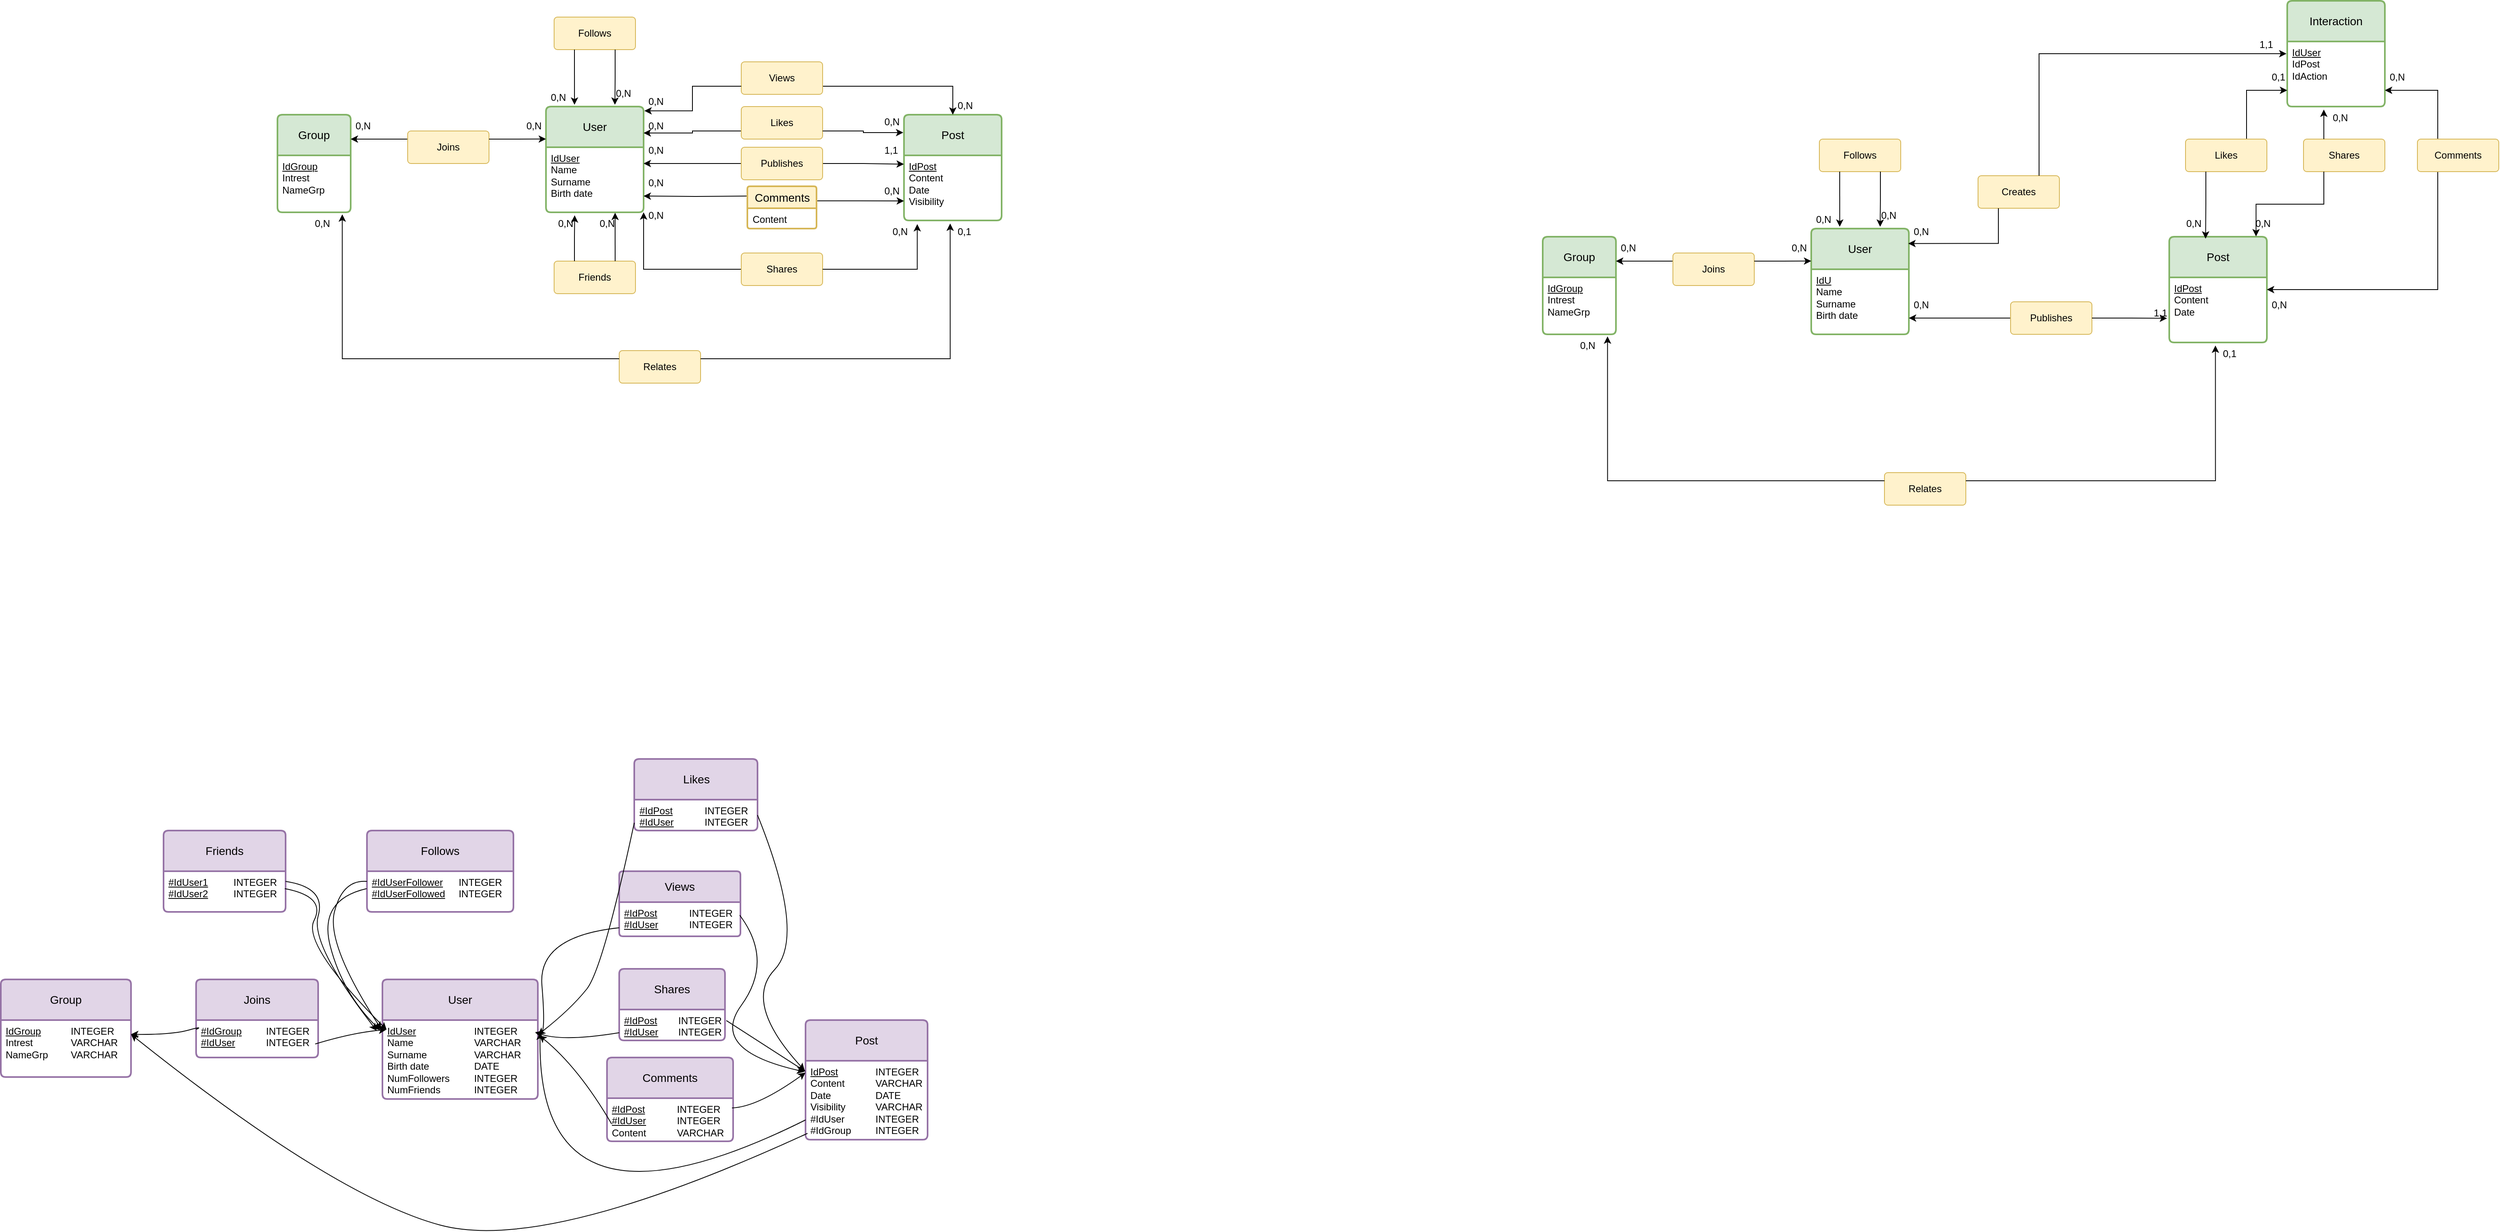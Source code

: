 <mxfile version="26.0.5">
  <diagram id="R2lEEEUBdFMjLlhIrx00" name="Page-1">
    <mxGraphModel dx="3115" dy="856" grid="1" gridSize="10" guides="1" tooltips="1" connect="1" arrows="0" fold="1" page="1" pageScale="1" pageWidth="1920" pageHeight="1200" background="none" math="0" shadow="0" extFonts="Permanent Marker^https://fonts.googleapis.com/css?family=Permanent+Marker">
      <root>
        <mxCell id="0" />
        <mxCell id="1" parent="0" />
        <mxCell id="twBmOA31EewbAZxq6B4R-10" value="User" style="swimlane;childLayout=stackLayout;horizontal=1;startSize=50;horizontalStack=0;rounded=1;fontSize=14;fontStyle=0;strokeWidth=2;resizeParent=0;resizeLast=1;shadow=0;dashed=0;align=center;arcSize=4;whiteSpace=wrap;html=1;fillColor=#d5e8d4;strokeColor=#82b366;" parent="1" vertex="1">
          <mxGeometry x="180" y="940" width="120" height="130" as="geometry" />
        </mxCell>
        <mxCell id="twBmOA31EewbAZxq6B4R-11" value="&lt;div&gt;&lt;u&gt;IdUser&lt;/u&gt;&lt;/div&gt;&lt;div&gt;Name&lt;/div&gt;&lt;div&gt;Surname&lt;/div&gt;&lt;div&gt;Birth date&lt;/div&gt;" style="align=left;strokeColor=none;fillColor=none;spacingLeft=4;fontSize=12;verticalAlign=top;resizable=0;rotatable=0;part=1;html=1;" parent="twBmOA31EewbAZxq6B4R-10" vertex="1">
          <mxGeometry y="50" width="120" height="80" as="geometry" />
        </mxCell>
        <mxCell id="twBmOA31EewbAZxq6B4R-13" style="edgeStyle=orthogonalEdgeStyle;rounded=0;orthogonalLoop=1;jettySize=auto;html=1;exitX=1;exitY=1;exitDx=0;exitDy=0;entryX=1;entryY=1;entryDx=0;entryDy=0;" parent="twBmOA31EewbAZxq6B4R-10" source="twBmOA31EewbAZxq6B4R-10" target="twBmOA31EewbAZxq6B4R-11" edge="1">
          <mxGeometry relative="1" as="geometry" />
        </mxCell>
        <mxCell id="twBmOA31EewbAZxq6B4R-15" value="Post" style="swimlane;childLayout=stackLayout;horizontal=1;startSize=50;horizontalStack=0;rounded=1;fontSize=14;fontStyle=0;strokeWidth=2;resizeParent=0;resizeLast=1;shadow=0;dashed=0;align=center;arcSize=4;whiteSpace=wrap;html=1;fillColor=#d5e8d4;strokeColor=#82b366;" parent="1" vertex="1">
          <mxGeometry x="620" y="950" width="120" height="130" as="geometry" />
        </mxCell>
        <mxCell id="twBmOA31EewbAZxq6B4R-16" value="&lt;div&gt;&lt;u&gt;IdPost&lt;/u&gt;&lt;/div&gt;&lt;div&gt;Content&lt;/div&gt;&lt;div&gt;Date&lt;/div&gt;&lt;div&gt;Visibility&lt;br&gt;&lt;/div&gt;" style="align=left;strokeColor=none;fillColor=none;spacingLeft=4;fontSize=12;verticalAlign=top;resizable=0;rotatable=0;part=1;html=1;" parent="twBmOA31EewbAZxq6B4R-15" vertex="1">
          <mxGeometry y="50" width="120" height="80" as="geometry" />
        </mxCell>
        <mxCell id="twBmOA31EewbAZxq6B4R-17" style="edgeStyle=orthogonalEdgeStyle;rounded=0;orthogonalLoop=1;jettySize=auto;html=1;exitX=1;exitY=1;exitDx=0;exitDy=0;entryX=1;entryY=1;entryDx=0;entryDy=0;" parent="twBmOA31EewbAZxq6B4R-15" source="twBmOA31EewbAZxq6B4R-15" target="twBmOA31EewbAZxq6B4R-16" edge="1">
          <mxGeometry relative="1" as="geometry" />
        </mxCell>
        <mxCell id="twBmOA31EewbAZxq6B4R-31" style="edgeStyle=orthogonalEdgeStyle;rounded=0;orthogonalLoop=1;jettySize=auto;html=1;exitX=0;exitY=0.5;exitDx=0;exitDy=0;entryX=1;entryY=0.25;entryDx=0;entryDy=0;" parent="1" source="twBmOA31EewbAZxq6B4R-29" target="twBmOA31EewbAZxq6B4R-11" edge="1">
          <mxGeometry relative="1" as="geometry" />
        </mxCell>
        <mxCell id="twBmOA31EewbAZxq6B4R-53" style="edgeStyle=orthogonalEdgeStyle;rounded=0;orthogonalLoop=1;jettySize=auto;html=1;exitX=1;exitY=0.5;exitDx=0;exitDy=0;entryX=-0.001;entryY=0.135;entryDx=0;entryDy=0;entryPerimeter=0;" parent="1" source="twBmOA31EewbAZxq6B4R-29" target="twBmOA31EewbAZxq6B4R-16" edge="1">
          <mxGeometry relative="1" as="geometry">
            <mxPoint x="620" y="1010.222" as="targetPoint" />
          </mxGeometry>
        </mxCell>
        <mxCell id="twBmOA31EewbAZxq6B4R-29" value="&lt;div&gt;Publishes&lt;/div&gt;" style="rounded=1;arcSize=10;whiteSpace=wrap;html=1;align=center;fillColor=#fff2cc;strokeColor=#d6b656;" parent="1" vertex="1">
          <mxGeometry x="420" y="990" width="100" height="40" as="geometry" />
        </mxCell>
        <mxCell id="twBmOA31EewbAZxq6B4R-34" value="&lt;div&gt;1,1&lt;/div&gt;&lt;div&gt;&lt;br&gt;&lt;/div&gt;" style="text;strokeColor=none;fillColor=none;spacingLeft=4;spacingRight=4;overflow=hidden;rotatable=0;points=[[0,0.5],[1,0.5]];portConstraint=eastwest;fontSize=12;whiteSpace=wrap;html=1;" parent="1" vertex="1">
          <mxGeometry x="590" y="980" width="40" height="30" as="geometry" />
        </mxCell>
        <mxCell id="twBmOA31EewbAZxq6B4R-35" value="&lt;div&gt;0,N&lt;/div&gt;&lt;div&gt;&lt;br&gt;&lt;/div&gt;" style="text;strokeColor=none;fillColor=none;spacingLeft=4;spacingRight=4;overflow=hidden;rotatable=0;points=[[0,0.5],[1,0.5]];portConstraint=eastwest;fontSize=12;whiteSpace=wrap;html=1;" parent="1" vertex="1">
          <mxGeometry x="300" y="980" width="40" height="30" as="geometry" />
        </mxCell>
        <mxCell id="twBmOA31EewbAZxq6B4R-37" value="&lt;div&gt;Follows&lt;/div&gt;" style="rounded=1;arcSize=10;whiteSpace=wrap;html=1;align=center;fillColor=#fff2cc;strokeColor=#d6b656;" parent="1" vertex="1">
          <mxGeometry x="190" y="830" width="100" height="40" as="geometry" />
        </mxCell>
        <mxCell id="twBmOA31EewbAZxq6B4R-44" style="edgeStyle=orthogonalEdgeStyle;rounded=0;orthogonalLoop=1;jettySize=auto;html=1;exitX=0.75;exitY=1;exitDx=0;exitDy=0;entryX=0.706;entryY=-0.017;entryDx=0;entryDy=0;entryPerimeter=0;" parent="1" source="twBmOA31EewbAZxq6B4R-37" target="twBmOA31EewbAZxq6B4R-10" edge="1">
          <mxGeometry relative="1" as="geometry" />
        </mxCell>
        <mxCell id="twBmOA31EewbAZxq6B4R-46" value="&lt;div&gt;0,N&lt;/div&gt;&lt;div&gt;&lt;br&gt;&lt;/div&gt;" style="text;strokeColor=none;fillColor=none;spacingLeft=4;spacingRight=4;overflow=hidden;rotatable=0;points=[[0,0.5],[1,0.5]];portConstraint=eastwest;fontSize=12;whiteSpace=wrap;html=1;" parent="1" vertex="1">
          <mxGeometry x="260" y="910" width="40" height="30" as="geometry" />
        </mxCell>
        <mxCell id="twBmOA31EewbAZxq6B4R-47" value="&lt;div&gt;0,N&lt;/div&gt;&lt;div&gt;&lt;br&gt;&lt;/div&gt;" style="text;strokeColor=none;fillColor=none;spacingLeft=4;spacingRight=4;overflow=hidden;rotatable=0;points=[[0,0.5],[1,0.5]];portConstraint=eastwest;fontSize=12;whiteSpace=wrap;html=1;" parent="1" vertex="1">
          <mxGeometry x="180" y="915" width="40" height="30" as="geometry" />
        </mxCell>
        <mxCell id="twBmOA31EewbAZxq6B4R-57" style="edgeStyle=orthogonalEdgeStyle;rounded=0;orthogonalLoop=1;jettySize=auto;html=1;entryX=1;entryY=0.75;entryDx=0;entryDy=0;" parent="1" target="twBmOA31EewbAZxq6B4R-11" edge="1">
          <mxGeometry relative="1" as="geometry">
            <mxPoint x="427" y="1050" as="sourcePoint" />
          </mxGeometry>
        </mxCell>
        <mxCell id="twBmOA31EewbAZxq6B4R-61" style="edgeStyle=orthogonalEdgeStyle;rounded=0;orthogonalLoop=1;jettySize=auto;html=1;exitX=0.985;exitY=0.344;exitDx=0;exitDy=0;exitPerimeter=0;" parent="1" source="twBmOA31EewbAZxq6B4R-401" edge="1">
          <mxGeometry relative="1" as="geometry">
            <mxPoint x="520" y="1060.0" as="sourcePoint" />
            <mxPoint x="620" y="1056" as="targetPoint" />
          </mxGeometry>
        </mxCell>
        <mxCell id="twBmOA31EewbAZxq6B4R-62" value="&lt;div&gt;0,N&lt;/div&gt;&lt;div&gt;&lt;br&gt;&lt;/div&gt;" style="text;strokeColor=none;fillColor=none;spacingLeft=4;spacingRight=4;overflow=hidden;rotatable=0;points=[[0,0.5],[1,0.5]];portConstraint=eastwest;fontSize=12;whiteSpace=wrap;html=1;" parent="1" vertex="1">
          <mxGeometry x="590" y="1030" width="40" height="30" as="geometry" />
        </mxCell>
        <mxCell id="twBmOA31EewbAZxq6B4R-63" value="&lt;div&gt;0,N&lt;/div&gt;&lt;div&gt;&lt;br&gt;&lt;/div&gt;" style="text;strokeColor=none;fillColor=none;spacingLeft=4;spacingRight=4;overflow=hidden;rotatable=0;points=[[0,0.5],[1,0.5]];portConstraint=eastwest;fontSize=12;whiteSpace=wrap;html=1;" parent="1" vertex="1">
          <mxGeometry x="300" y="1020" width="40" height="30" as="geometry" />
        </mxCell>
        <mxCell id="twBmOA31EewbAZxq6B4R-94" style="edgeStyle=orthogonalEdgeStyle;rounded=0;orthogonalLoop=1;jettySize=auto;html=1;exitX=0;exitY=0.75;exitDx=0;exitDy=0;entryX=1;entryY=0.25;entryDx=0;entryDy=0;" parent="1" source="twBmOA31EewbAZxq6B4R-64" target="twBmOA31EewbAZxq6B4R-10" edge="1">
          <mxGeometry relative="1" as="geometry">
            <mxPoint x="305" y="970.143" as="targetPoint" />
          </mxGeometry>
        </mxCell>
        <mxCell id="twBmOA31EewbAZxq6B4R-64" value="Likes" style="rounded=1;arcSize=10;whiteSpace=wrap;html=1;align=center;fillColor=#fff2cc;strokeColor=#d6b656;" parent="1" vertex="1">
          <mxGeometry x="420" y="940" width="100" height="40" as="geometry" />
        </mxCell>
        <mxCell id="twBmOA31EewbAZxq6B4R-67" style="edgeStyle=orthogonalEdgeStyle;rounded=0;orthogonalLoop=1;jettySize=auto;html=1;exitX=1;exitY=0.75;exitDx=0;exitDy=0;entryX=-0.007;entryY=0.169;entryDx=0;entryDy=0;entryPerimeter=0;" parent="1" source="twBmOA31EewbAZxq6B4R-64" target="twBmOA31EewbAZxq6B4R-15" edge="1">
          <mxGeometry relative="1" as="geometry" />
        </mxCell>
        <mxCell id="twBmOA31EewbAZxq6B4R-68" value="&lt;div&gt;0,N&lt;/div&gt;&lt;div&gt;&lt;br&gt;&lt;/div&gt;" style="text;strokeColor=none;fillColor=none;spacingLeft=4;spacingRight=4;overflow=hidden;rotatable=0;points=[[0,0.5],[1,0.5]];portConstraint=eastwest;fontSize=12;whiteSpace=wrap;html=1;" parent="1" vertex="1">
          <mxGeometry x="590" y="945" width="40" height="30" as="geometry" />
        </mxCell>
        <mxCell id="twBmOA31EewbAZxq6B4R-69" value="&lt;div&gt;0,N&lt;/div&gt;&lt;div&gt;&lt;br&gt;&lt;/div&gt;" style="text;strokeColor=none;fillColor=none;spacingLeft=4;spacingRight=4;overflow=hidden;rotatable=0;points=[[0,0.5],[1,0.5]];portConstraint=eastwest;fontSize=12;whiteSpace=wrap;html=1;" parent="1" vertex="1">
          <mxGeometry x="300" y="950" width="40" height="30" as="geometry" />
        </mxCell>
        <mxCell id="twBmOA31EewbAZxq6B4R-72" style="edgeStyle=orthogonalEdgeStyle;rounded=0;orthogonalLoop=1;jettySize=auto;html=1;exitX=0;exitY=0.5;exitDx=0;exitDy=0;entryX=1;entryY=1;entryDx=0;entryDy=0;" parent="1" source="twBmOA31EewbAZxq6B4R-70" target="twBmOA31EewbAZxq6B4R-11" edge="1">
          <mxGeometry relative="1" as="geometry" />
        </mxCell>
        <mxCell id="twBmOA31EewbAZxq6B4R-70" value="&lt;div&gt;Shares&lt;/div&gt;" style="rounded=1;arcSize=10;whiteSpace=wrap;html=1;align=center;fillColor=#fff2cc;strokeColor=#d6b656;" parent="1" vertex="1">
          <mxGeometry x="420" y="1120" width="100" height="40" as="geometry" />
        </mxCell>
        <mxCell id="twBmOA31EewbAZxq6B4R-71" style="edgeStyle=orthogonalEdgeStyle;rounded=0;orthogonalLoop=1;jettySize=auto;html=1;exitX=1;exitY=0.5;exitDx=0;exitDy=0;entryX=0.136;entryY=1.056;entryDx=0;entryDy=0;entryPerimeter=0;" parent="1" source="twBmOA31EewbAZxq6B4R-70" target="twBmOA31EewbAZxq6B4R-16" edge="1">
          <mxGeometry relative="1" as="geometry" />
        </mxCell>
        <mxCell id="twBmOA31EewbAZxq6B4R-73" value="&lt;div&gt;0,N&lt;/div&gt;&lt;div&gt;&lt;br&gt;&lt;/div&gt;" style="text;strokeColor=none;fillColor=none;spacingLeft=4;spacingRight=4;overflow=hidden;rotatable=0;points=[[0,0.5],[1,0.5]];portConstraint=eastwest;fontSize=12;whiteSpace=wrap;html=1;" parent="1" vertex="1">
          <mxGeometry x="600" y="1080" width="40" height="30" as="geometry" />
        </mxCell>
        <mxCell id="twBmOA31EewbAZxq6B4R-74" value="&lt;div&gt;0,N&lt;/div&gt;&lt;div&gt;&lt;br&gt;&lt;/div&gt;" style="text;strokeColor=none;fillColor=none;spacingLeft=4;spacingRight=4;overflow=hidden;rotatable=0;points=[[0,0.5],[1,0.5]];portConstraint=eastwest;fontSize=12;whiteSpace=wrap;html=1;" parent="1" vertex="1">
          <mxGeometry x="300" y="1060" width="40" height="30" as="geometry" />
        </mxCell>
        <mxCell id="twBmOA31EewbAZxq6B4R-75" value="Group" style="swimlane;childLayout=stackLayout;horizontal=1;startSize=50;horizontalStack=0;rounded=1;fontSize=14;fontStyle=0;strokeWidth=2;resizeParent=0;resizeLast=1;shadow=0;dashed=0;align=center;arcSize=4;whiteSpace=wrap;html=1;fillColor=#d5e8d4;strokeColor=#82b366;" parent="1" vertex="1">
          <mxGeometry x="-150" y="950" width="90" height="120" as="geometry" />
        </mxCell>
        <mxCell id="twBmOA31EewbAZxq6B4R-76" value="&lt;div&gt;&lt;u&gt;IdGroup&lt;/u&gt;&lt;/div&gt;&lt;div&gt;&lt;div&gt;Intrest&lt;/div&gt;&lt;/div&gt;&lt;div&gt;NameGrp&lt;/div&gt;&lt;div&gt;&lt;br&gt;&lt;/div&gt;&lt;div&gt;&lt;br&gt;&lt;/div&gt;" style="align=left;strokeColor=none;fillColor=none;spacingLeft=4;fontSize=12;verticalAlign=top;resizable=0;rotatable=0;part=1;html=1;" parent="twBmOA31EewbAZxq6B4R-75" vertex="1">
          <mxGeometry y="50" width="90" height="70" as="geometry" />
        </mxCell>
        <mxCell id="twBmOA31EewbAZxq6B4R-77" style="edgeStyle=orthogonalEdgeStyle;rounded=0;orthogonalLoop=1;jettySize=auto;html=1;exitX=1;exitY=1;exitDx=0;exitDy=0;entryX=1;entryY=1;entryDx=0;entryDy=0;" parent="twBmOA31EewbAZxq6B4R-75" source="twBmOA31EewbAZxq6B4R-75" target="twBmOA31EewbAZxq6B4R-76" edge="1">
          <mxGeometry relative="1" as="geometry" />
        </mxCell>
        <mxCell id="twBmOA31EewbAZxq6B4R-79" style="edgeStyle=orthogonalEdgeStyle;rounded=0;orthogonalLoop=1;jettySize=auto;html=1;exitX=0;exitY=0.25;exitDx=0;exitDy=0;entryX=1;entryY=0.25;entryDx=0;entryDy=0;" parent="1" source="twBmOA31EewbAZxq6B4R-78" target="twBmOA31EewbAZxq6B4R-75" edge="1">
          <mxGeometry relative="1" as="geometry" />
        </mxCell>
        <mxCell id="twBmOA31EewbAZxq6B4R-78" value="&lt;div&gt;Joins&lt;/div&gt;" style="rounded=1;arcSize=10;whiteSpace=wrap;html=1;align=center;fillColor=#fff2cc;strokeColor=#d6b656;" parent="1" vertex="1">
          <mxGeometry x="10" y="970" width="100" height="40" as="geometry" />
        </mxCell>
        <mxCell id="twBmOA31EewbAZxq6B4R-80" style="edgeStyle=orthogonalEdgeStyle;rounded=0;orthogonalLoop=1;jettySize=auto;html=1;exitX=1;exitY=0.25;exitDx=0;exitDy=0;entryX=0;entryY=0.307;entryDx=0;entryDy=0;entryPerimeter=0;" parent="1" source="twBmOA31EewbAZxq6B4R-78" target="twBmOA31EewbAZxq6B4R-10" edge="1">
          <mxGeometry relative="1" as="geometry" />
        </mxCell>
        <mxCell id="twBmOA31EewbAZxq6B4R-81" value="&lt;div&gt;0,N&lt;/div&gt;&lt;div&gt;&lt;br&gt;&lt;/div&gt;" style="text;strokeColor=none;fillColor=none;spacingLeft=4;spacingRight=4;overflow=hidden;rotatable=0;points=[[0,0.5],[1,0.5]];portConstraint=eastwest;fontSize=12;whiteSpace=wrap;html=1;" parent="1" vertex="1">
          <mxGeometry x="150" y="950" width="40" height="30" as="geometry" />
        </mxCell>
        <mxCell id="twBmOA31EewbAZxq6B4R-82" value="&lt;div&gt;0,N&lt;/div&gt;&lt;div&gt;&lt;br&gt;&lt;/div&gt;" style="text;strokeColor=none;fillColor=none;spacingLeft=4;spacingRight=4;overflow=hidden;rotatable=0;points=[[0,0.5],[1,0.5]];portConstraint=eastwest;fontSize=12;whiteSpace=wrap;html=1;" parent="1" vertex="1">
          <mxGeometry x="-60" y="950" width="40" height="30" as="geometry" />
        </mxCell>
        <mxCell id="twBmOA31EewbAZxq6B4R-83" value="&lt;div&gt;Relates&lt;/div&gt;" style="rounded=1;arcSize=10;whiteSpace=wrap;html=1;align=center;fillColor=#fff2cc;strokeColor=#d6b656;" parent="1" vertex="1">
          <mxGeometry x="270" y="1240" width="100" height="40" as="geometry" />
        </mxCell>
        <mxCell id="twBmOA31EewbAZxq6B4R-84" style="edgeStyle=orthogonalEdgeStyle;rounded=0;orthogonalLoop=1;jettySize=auto;html=1;exitX=0;exitY=0.25;exitDx=0;exitDy=0;entryX=0.885;entryY=1.036;entryDx=0;entryDy=0;entryPerimeter=0;" parent="1" source="twBmOA31EewbAZxq6B4R-83" target="twBmOA31EewbAZxq6B4R-76" edge="1">
          <mxGeometry relative="1" as="geometry" />
        </mxCell>
        <mxCell id="twBmOA31EewbAZxq6B4R-85" style="edgeStyle=orthogonalEdgeStyle;rounded=0;orthogonalLoop=1;jettySize=auto;html=1;exitX=1;exitY=0.25;exitDx=0;exitDy=0;entryX=0.473;entryY=1.047;entryDx=0;entryDy=0;entryPerimeter=0;" parent="1" source="twBmOA31EewbAZxq6B4R-83" target="twBmOA31EewbAZxq6B4R-16" edge="1">
          <mxGeometry relative="1" as="geometry" />
        </mxCell>
        <mxCell id="twBmOA31EewbAZxq6B4R-86" value="0,1" style="text;strokeColor=none;fillColor=none;spacingLeft=4;spacingRight=4;overflow=hidden;rotatable=0;points=[[0,0.5],[1,0.5]];portConstraint=eastwest;fontSize=12;whiteSpace=wrap;html=1;" parent="1" vertex="1">
          <mxGeometry x="680" y="1080" width="40" height="30" as="geometry" />
        </mxCell>
        <mxCell id="twBmOA31EewbAZxq6B4R-87" value="&lt;div&gt;0,N&lt;/div&gt;" style="text;strokeColor=none;fillColor=none;spacingLeft=4;spacingRight=4;overflow=hidden;rotatable=0;points=[[0,0.5],[1,0.5]];portConstraint=eastwest;fontSize=12;whiteSpace=wrap;html=1;" parent="1" vertex="1">
          <mxGeometry x="-110" y="1070" width="40" height="30" as="geometry" />
        </mxCell>
        <mxCell id="twBmOA31EewbAZxq6B4R-92" style="edgeStyle=orthogonalEdgeStyle;rounded=0;orthogonalLoop=1;jettySize=auto;html=1;exitX=1;exitY=0.75;exitDx=0;exitDy=0;entryX=0.5;entryY=0;entryDx=0;entryDy=0;" parent="1" source="twBmOA31EewbAZxq6B4R-90" target="twBmOA31EewbAZxq6B4R-15" edge="1">
          <mxGeometry relative="1" as="geometry" />
        </mxCell>
        <mxCell id="twBmOA31EewbAZxq6B4R-90" value="Views" style="rounded=1;arcSize=10;whiteSpace=wrap;html=1;align=center;fillColor=#fff2cc;strokeColor=#d6b656;" parent="1" vertex="1">
          <mxGeometry x="420" y="885" width="100" height="40" as="geometry" />
        </mxCell>
        <mxCell id="twBmOA31EewbAZxq6B4R-96" style="edgeStyle=orthogonalEdgeStyle;rounded=0;orthogonalLoop=1;jettySize=auto;html=1;exitX=0;exitY=0.75;exitDx=0;exitDy=0;entryX=1.008;entryY=0.04;entryDx=0;entryDy=0;entryPerimeter=0;" parent="1" source="twBmOA31EewbAZxq6B4R-90" target="twBmOA31EewbAZxq6B4R-10" edge="1">
          <mxGeometry relative="1" as="geometry" />
        </mxCell>
        <mxCell id="twBmOA31EewbAZxq6B4R-97" value="&lt;div&gt;0,N&lt;/div&gt;&lt;div&gt;&lt;br&gt;&lt;/div&gt;" style="text;strokeColor=none;fillColor=none;spacingLeft=4;spacingRight=4;overflow=hidden;rotatable=0;points=[[0,0.5],[1,0.5]];portConstraint=eastwest;fontSize=12;whiteSpace=wrap;html=1;" parent="1" vertex="1">
          <mxGeometry x="300" y="920" width="40" height="30" as="geometry" />
        </mxCell>
        <mxCell id="twBmOA31EewbAZxq6B4R-98" value="&lt;div&gt;0,N&lt;/div&gt;&lt;div&gt;&lt;br&gt;&lt;/div&gt;" style="text;strokeColor=none;fillColor=none;spacingLeft=4;spacingRight=4;overflow=hidden;rotatable=0;points=[[0,0.5],[1,0.5]];portConstraint=eastwest;fontSize=12;whiteSpace=wrap;html=1;" parent="1" vertex="1">
          <mxGeometry x="680" y="925" width="40" height="30" as="geometry" />
        </mxCell>
        <mxCell id="twBmOA31EewbAZxq6B4R-104" style="edgeStyle=orthogonalEdgeStyle;rounded=0;orthogonalLoop=1;jettySize=auto;html=1;exitX=0.25;exitY=1;exitDx=0;exitDy=0;entryX=0.292;entryY=-0.017;entryDx=0;entryDy=0;entryPerimeter=0;" parent="1" source="twBmOA31EewbAZxq6B4R-37" target="twBmOA31EewbAZxq6B4R-10" edge="1">
          <mxGeometry relative="1" as="geometry" />
        </mxCell>
        <mxCell id="twBmOA31EewbAZxq6B4R-115" value="User" style="swimlane;childLayout=stackLayout;horizontal=1;startSize=50;horizontalStack=0;rounded=1;fontSize=14;fontStyle=0;strokeWidth=2;resizeParent=0;resizeLast=1;shadow=0;dashed=0;align=center;arcSize=4;whiteSpace=wrap;html=1;fillColor=#d5e8d4;strokeColor=#82b366;" parent="1" vertex="1">
          <mxGeometry x="1735" y="1090" width="120" height="130" as="geometry" />
        </mxCell>
        <mxCell id="twBmOA31EewbAZxq6B4R-116" value="&lt;div&gt;&lt;u&gt;IdU&lt;/u&gt;&lt;/div&gt;&lt;div&gt;Name&lt;/div&gt;&lt;div&gt;Surname&lt;/div&gt;&lt;div&gt;Birth date&lt;/div&gt;" style="align=left;strokeColor=none;fillColor=none;spacingLeft=4;fontSize=12;verticalAlign=top;resizable=0;rotatable=0;part=1;html=1;" parent="twBmOA31EewbAZxq6B4R-115" vertex="1">
          <mxGeometry y="50" width="120" height="80" as="geometry" />
        </mxCell>
        <mxCell id="twBmOA31EewbAZxq6B4R-117" style="edgeStyle=orthogonalEdgeStyle;rounded=0;orthogonalLoop=1;jettySize=auto;html=1;exitX=1;exitY=1;exitDx=0;exitDy=0;entryX=1;entryY=1;entryDx=0;entryDy=0;" parent="twBmOA31EewbAZxq6B4R-115" source="twBmOA31EewbAZxq6B4R-115" target="twBmOA31EewbAZxq6B4R-116" edge="1">
          <mxGeometry relative="1" as="geometry" />
        </mxCell>
        <mxCell id="twBmOA31EewbAZxq6B4R-118" value="Post" style="swimlane;childLayout=stackLayout;horizontal=1;startSize=50;horizontalStack=0;rounded=1;fontSize=14;fontStyle=0;strokeWidth=2;resizeParent=0;resizeLast=1;shadow=0;dashed=0;align=center;arcSize=4;whiteSpace=wrap;html=1;fillColor=#d5e8d4;strokeColor=#82b366;" parent="1" vertex="1">
          <mxGeometry x="2175" y="1100" width="120" height="130" as="geometry" />
        </mxCell>
        <mxCell id="twBmOA31EewbAZxq6B4R-119" value="&lt;div&gt;&lt;u&gt;IdPost&lt;/u&gt;&lt;/div&gt;&lt;div&gt;Content&lt;/div&gt;&lt;div&gt;Date&lt;/div&gt;&lt;div&gt;&lt;br&gt;&lt;/div&gt;" style="align=left;strokeColor=none;fillColor=none;spacingLeft=4;fontSize=12;verticalAlign=top;resizable=0;rotatable=0;part=1;html=1;" parent="twBmOA31EewbAZxq6B4R-118" vertex="1">
          <mxGeometry y="50" width="120" height="80" as="geometry" />
        </mxCell>
        <mxCell id="twBmOA31EewbAZxq6B4R-120" style="edgeStyle=orthogonalEdgeStyle;rounded=0;orthogonalLoop=1;jettySize=auto;html=1;exitX=1;exitY=1;exitDx=0;exitDy=0;entryX=1;entryY=1;entryDx=0;entryDy=0;" parent="twBmOA31EewbAZxq6B4R-118" source="twBmOA31EewbAZxq6B4R-118" target="twBmOA31EewbAZxq6B4R-119" edge="1">
          <mxGeometry relative="1" as="geometry" />
        </mxCell>
        <mxCell id="twBmOA31EewbAZxq6B4R-276" style="edgeStyle=orthogonalEdgeStyle;rounded=0;orthogonalLoop=1;jettySize=auto;html=1;exitX=0;exitY=0.5;exitDx=0;exitDy=0;entryX=1;entryY=0.75;entryDx=0;entryDy=0;" parent="1" source="twBmOA31EewbAZxq6B4R-123" target="twBmOA31EewbAZxq6B4R-116" edge="1">
          <mxGeometry relative="1" as="geometry" />
        </mxCell>
        <mxCell id="twBmOA31EewbAZxq6B4R-123" value="&lt;div&gt;Publishes&lt;/div&gt;" style="rounded=1;arcSize=10;whiteSpace=wrap;html=1;align=center;fillColor=#fff2cc;strokeColor=#d6b656;" parent="1" vertex="1">
          <mxGeometry x="1980" y="1180" width="100" height="40" as="geometry" />
        </mxCell>
        <mxCell id="twBmOA31EewbAZxq6B4R-124" value="&lt;div&gt;1,1&lt;/div&gt;&lt;div&gt;&lt;br&gt;&lt;/div&gt;" style="text;strokeColor=none;fillColor=none;spacingLeft=4;spacingRight=4;overflow=hidden;rotatable=0;points=[[0,0.5],[1,0.5]];portConstraint=eastwest;fontSize=12;whiteSpace=wrap;html=1;" parent="1" vertex="1">
          <mxGeometry x="2150" y="1180" width="40" height="30" as="geometry" />
        </mxCell>
        <mxCell id="twBmOA31EewbAZxq6B4R-125" value="&lt;div&gt;0,N&lt;/div&gt;&lt;div&gt;&lt;br&gt;&lt;/div&gt;" style="text;strokeColor=none;fillColor=none;spacingLeft=4;spacingRight=4;overflow=hidden;rotatable=0;points=[[0,0.5],[1,0.5]];portConstraint=eastwest;fontSize=12;whiteSpace=wrap;html=1;" parent="1" vertex="1">
          <mxGeometry x="1855" y="1170" width="40" height="30" as="geometry" />
        </mxCell>
        <mxCell id="twBmOA31EewbAZxq6B4R-127" value="&lt;div&gt;Follows&lt;/div&gt;" style="rounded=1;arcSize=10;whiteSpace=wrap;html=1;align=center;fillColor=#fff2cc;strokeColor=#d6b656;" parent="1" vertex="1">
          <mxGeometry x="1745" y="980" width="100" height="40" as="geometry" />
        </mxCell>
        <mxCell id="twBmOA31EewbAZxq6B4R-129" style="edgeStyle=orthogonalEdgeStyle;rounded=0;orthogonalLoop=1;jettySize=auto;html=1;exitX=0.75;exitY=1;exitDx=0;exitDy=0;entryX=0.706;entryY=-0.017;entryDx=0;entryDy=0;entryPerimeter=0;" parent="1" source="twBmOA31EewbAZxq6B4R-127" target="twBmOA31EewbAZxq6B4R-115" edge="1">
          <mxGeometry relative="1" as="geometry" />
        </mxCell>
        <mxCell id="twBmOA31EewbAZxq6B4R-130" value="&lt;div&gt;0,N&lt;/div&gt;&lt;div&gt;&lt;br&gt;&lt;/div&gt;" style="text;strokeColor=none;fillColor=none;spacingLeft=4;spacingRight=4;overflow=hidden;rotatable=0;points=[[0,0.5],[1,0.5]];portConstraint=eastwest;fontSize=12;whiteSpace=wrap;html=1;" parent="1" vertex="1">
          <mxGeometry x="1815" y="1060" width="40" height="30" as="geometry" />
        </mxCell>
        <mxCell id="twBmOA31EewbAZxq6B4R-131" value="&lt;div&gt;0,N&lt;/div&gt;&lt;div&gt;&lt;br&gt;&lt;/div&gt;" style="text;strokeColor=none;fillColor=none;spacingLeft=4;spacingRight=4;overflow=hidden;rotatable=0;points=[[0,0.5],[1,0.5]];portConstraint=eastwest;fontSize=12;whiteSpace=wrap;html=1;" parent="1" vertex="1">
          <mxGeometry x="1735" y="1065" width="40" height="30" as="geometry" />
        </mxCell>
        <mxCell id="twBmOA31EewbAZxq6B4R-149" value="Group" style="swimlane;childLayout=stackLayout;horizontal=1;startSize=50;horizontalStack=0;rounded=1;fontSize=14;fontStyle=0;strokeWidth=2;resizeParent=0;resizeLast=1;shadow=0;dashed=0;align=center;arcSize=4;whiteSpace=wrap;html=1;fillColor=#d5e8d4;strokeColor=#82b366;" parent="1" vertex="1">
          <mxGeometry x="1405" y="1100" width="90" height="120" as="geometry" />
        </mxCell>
        <mxCell id="twBmOA31EewbAZxq6B4R-150" value="&lt;div&gt;&lt;u&gt;IdGroup&lt;/u&gt;&lt;/div&gt;&lt;div&gt;&lt;div&gt;Intrest&lt;/div&gt;&lt;/div&gt;&lt;div&gt;NameGrp&lt;/div&gt;&lt;div&gt;&lt;br&gt;&lt;/div&gt;&lt;div&gt;&lt;br&gt;&lt;/div&gt;" style="align=left;strokeColor=none;fillColor=none;spacingLeft=4;fontSize=12;verticalAlign=top;resizable=0;rotatable=0;part=1;html=1;" parent="twBmOA31EewbAZxq6B4R-149" vertex="1">
          <mxGeometry y="50" width="90" height="70" as="geometry" />
        </mxCell>
        <mxCell id="twBmOA31EewbAZxq6B4R-151" style="edgeStyle=orthogonalEdgeStyle;rounded=0;orthogonalLoop=1;jettySize=auto;html=1;exitX=1;exitY=1;exitDx=0;exitDy=0;entryX=1;entryY=1;entryDx=0;entryDy=0;" parent="twBmOA31EewbAZxq6B4R-149" source="twBmOA31EewbAZxq6B4R-149" target="twBmOA31EewbAZxq6B4R-150" edge="1">
          <mxGeometry relative="1" as="geometry" />
        </mxCell>
        <mxCell id="twBmOA31EewbAZxq6B4R-152" style="edgeStyle=orthogonalEdgeStyle;rounded=0;orthogonalLoop=1;jettySize=auto;html=1;exitX=0;exitY=0.25;exitDx=0;exitDy=0;entryX=1;entryY=0.25;entryDx=0;entryDy=0;" parent="1" source="twBmOA31EewbAZxq6B4R-153" target="twBmOA31EewbAZxq6B4R-149" edge="1">
          <mxGeometry relative="1" as="geometry" />
        </mxCell>
        <mxCell id="twBmOA31EewbAZxq6B4R-153" value="&lt;div&gt;Joins&lt;/div&gt;" style="rounded=1;arcSize=10;whiteSpace=wrap;html=1;align=center;fillColor=#fff2cc;strokeColor=#d6b656;" parent="1" vertex="1">
          <mxGeometry x="1565" y="1120" width="100" height="40" as="geometry" />
        </mxCell>
        <mxCell id="twBmOA31EewbAZxq6B4R-154" style="edgeStyle=orthogonalEdgeStyle;rounded=0;orthogonalLoop=1;jettySize=auto;html=1;exitX=1;exitY=0.25;exitDx=0;exitDy=0;entryX=0;entryY=0.307;entryDx=0;entryDy=0;entryPerimeter=0;" parent="1" source="twBmOA31EewbAZxq6B4R-153" target="twBmOA31EewbAZxq6B4R-115" edge="1">
          <mxGeometry relative="1" as="geometry" />
        </mxCell>
        <mxCell id="twBmOA31EewbAZxq6B4R-155" value="&lt;div&gt;0,N&lt;/div&gt;&lt;div&gt;&lt;br&gt;&lt;/div&gt;" style="text;strokeColor=none;fillColor=none;spacingLeft=4;spacingRight=4;overflow=hidden;rotatable=0;points=[[0,0.5],[1,0.5]];portConstraint=eastwest;fontSize=12;whiteSpace=wrap;html=1;" parent="1" vertex="1">
          <mxGeometry x="1705" y="1100" width="40" height="30" as="geometry" />
        </mxCell>
        <mxCell id="twBmOA31EewbAZxq6B4R-156" value="&lt;div&gt;0,N&lt;/div&gt;&lt;div&gt;&lt;br&gt;&lt;/div&gt;" style="text;strokeColor=none;fillColor=none;spacingLeft=4;spacingRight=4;overflow=hidden;rotatable=0;points=[[0,0.5],[1,0.5]];portConstraint=eastwest;fontSize=12;whiteSpace=wrap;html=1;" parent="1" vertex="1">
          <mxGeometry x="1495" y="1100" width="40" height="30" as="geometry" />
        </mxCell>
        <mxCell id="twBmOA31EewbAZxq6B4R-157" value="&lt;div&gt;Relates&lt;/div&gt;" style="rounded=1;arcSize=10;whiteSpace=wrap;html=1;align=center;fillColor=#fff2cc;strokeColor=#d6b656;" parent="1" vertex="1">
          <mxGeometry x="1825" y="1390" width="100" height="40" as="geometry" />
        </mxCell>
        <mxCell id="twBmOA31EewbAZxq6B4R-158" style="edgeStyle=orthogonalEdgeStyle;rounded=0;orthogonalLoop=1;jettySize=auto;html=1;exitX=0;exitY=0.25;exitDx=0;exitDy=0;entryX=0.885;entryY=1.036;entryDx=0;entryDy=0;entryPerimeter=0;" parent="1" source="twBmOA31EewbAZxq6B4R-157" target="twBmOA31EewbAZxq6B4R-150" edge="1">
          <mxGeometry relative="1" as="geometry" />
        </mxCell>
        <mxCell id="twBmOA31EewbAZxq6B4R-159" style="edgeStyle=orthogonalEdgeStyle;rounded=0;orthogonalLoop=1;jettySize=auto;html=1;exitX=1;exitY=0.25;exitDx=0;exitDy=0;entryX=0.473;entryY=1.047;entryDx=0;entryDy=0;entryPerimeter=0;" parent="1" source="twBmOA31EewbAZxq6B4R-157" target="twBmOA31EewbAZxq6B4R-119" edge="1">
          <mxGeometry relative="1" as="geometry" />
        </mxCell>
        <mxCell id="twBmOA31EewbAZxq6B4R-160" value="0,1" style="text;strokeColor=none;fillColor=none;spacingLeft=4;spacingRight=4;overflow=hidden;rotatable=0;points=[[0,0.5],[1,0.5]];portConstraint=eastwest;fontSize=12;whiteSpace=wrap;html=1;" parent="1" vertex="1">
          <mxGeometry x="2235" y="1230" width="40" height="30" as="geometry" />
        </mxCell>
        <mxCell id="twBmOA31EewbAZxq6B4R-161" value="&lt;div&gt;0,N&lt;/div&gt;" style="text;strokeColor=none;fillColor=none;spacingLeft=4;spacingRight=4;overflow=hidden;rotatable=0;points=[[0,0.5],[1,0.5]];portConstraint=eastwest;fontSize=12;whiteSpace=wrap;html=1;" parent="1" vertex="1">
          <mxGeometry x="1445" y="1220" width="40" height="30" as="geometry" />
        </mxCell>
        <mxCell id="twBmOA31EewbAZxq6B4R-168" style="edgeStyle=orthogonalEdgeStyle;rounded=0;orthogonalLoop=1;jettySize=auto;html=1;exitX=0.25;exitY=1;exitDx=0;exitDy=0;entryX=0.292;entryY=-0.017;entryDx=0;entryDy=0;entryPerimeter=0;" parent="1" source="twBmOA31EewbAZxq6B4R-127" target="twBmOA31EewbAZxq6B4R-115" edge="1">
          <mxGeometry relative="1" as="geometry" />
        </mxCell>
        <mxCell id="twBmOA31EewbAZxq6B4R-277" style="edgeStyle=orthogonalEdgeStyle;rounded=0;orthogonalLoop=1;jettySize=auto;html=1;exitX=1;exitY=0.5;exitDx=0;exitDy=0;entryX=-0.022;entryY=0.629;entryDx=0;entryDy=0;entryPerimeter=0;" parent="1" source="twBmOA31EewbAZxq6B4R-123" target="twBmOA31EewbAZxq6B4R-119" edge="1">
          <mxGeometry relative="1" as="geometry" />
        </mxCell>
        <mxCell id="twBmOA31EewbAZxq6B4R-278" value="Creates" style="rounded=1;arcSize=10;whiteSpace=wrap;html=1;align=center;fillColor=#fff2cc;strokeColor=#d6b656;" parent="1" vertex="1">
          <mxGeometry x="1940" y="1025" width="100" height="40" as="geometry" />
        </mxCell>
        <mxCell id="twBmOA31EewbAZxq6B4R-279" style="edgeStyle=orthogonalEdgeStyle;rounded=0;orthogonalLoop=1;jettySize=auto;html=1;exitX=0.25;exitY=1;exitDx=0;exitDy=0;entryX=0.994;entryY=0.141;entryDx=0;entryDy=0;entryPerimeter=0;" parent="1" source="twBmOA31EewbAZxq6B4R-278" target="twBmOA31EewbAZxq6B4R-115" edge="1">
          <mxGeometry relative="1" as="geometry" />
        </mxCell>
        <mxCell id="twBmOA31EewbAZxq6B4R-280" value="Interaction" style="swimlane;childLayout=stackLayout;horizontal=1;startSize=50;horizontalStack=0;rounded=1;fontSize=14;fontStyle=0;strokeWidth=2;resizeParent=0;resizeLast=1;shadow=0;dashed=0;align=center;arcSize=4;whiteSpace=wrap;html=1;fillColor=#d5e8d4;strokeColor=#82b366;" parent="1" vertex="1">
          <mxGeometry x="2320" y="810" width="120" height="130" as="geometry" />
        </mxCell>
        <mxCell id="twBmOA31EewbAZxq6B4R-281" value="&lt;div&gt;&lt;u&gt;IdUser&lt;/u&gt;&lt;/div&gt;&lt;div&gt;IdPost&lt;/div&gt;&lt;div&gt;IdAction&lt;br&gt;&lt;/div&gt;" style="align=left;strokeColor=none;fillColor=none;spacingLeft=4;fontSize=12;verticalAlign=top;resizable=0;rotatable=0;part=1;html=1;" parent="twBmOA31EewbAZxq6B4R-280" vertex="1">
          <mxGeometry y="50" width="120" height="80" as="geometry" />
        </mxCell>
        <mxCell id="twBmOA31EewbAZxq6B4R-282" style="edgeStyle=orthogonalEdgeStyle;rounded=0;orthogonalLoop=1;jettySize=auto;html=1;exitX=1;exitY=1;exitDx=0;exitDy=0;entryX=1;entryY=1;entryDx=0;entryDy=0;" parent="twBmOA31EewbAZxq6B4R-280" source="twBmOA31EewbAZxq6B4R-280" target="twBmOA31EewbAZxq6B4R-281" edge="1">
          <mxGeometry relative="1" as="geometry" />
        </mxCell>
        <mxCell id="twBmOA31EewbAZxq6B4R-283" style="edgeStyle=orthogonalEdgeStyle;rounded=0;orthogonalLoop=1;jettySize=auto;html=1;exitX=0.75;exitY=0;exitDx=0;exitDy=0;entryX=-0.008;entryY=0.188;entryDx=0;entryDy=0;entryPerimeter=0;" parent="1" source="twBmOA31EewbAZxq6B4R-278" target="twBmOA31EewbAZxq6B4R-281" edge="1">
          <mxGeometry relative="1" as="geometry" />
        </mxCell>
        <mxCell id="twBmOA31EewbAZxq6B4R-284" value="&lt;div&gt;0,N&lt;/div&gt;&lt;div&gt;&lt;br&gt;&lt;/div&gt;" style="text;strokeColor=none;fillColor=none;spacingLeft=4;spacingRight=4;overflow=hidden;rotatable=0;points=[[0,0.5],[1,0.5]];portConstraint=eastwest;fontSize=12;whiteSpace=wrap;html=1;" parent="1" vertex="1">
          <mxGeometry x="1855" y="1080" width="40" height="30" as="geometry" />
        </mxCell>
        <mxCell id="twBmOA31EewbAZxq6B4R-285" value="1,1" style="text;strokeColor=none;fillColor=none;spacingLeft=4;spacingRight=4;overflow=hidden;rotatable=0;points=[[0,0.5],[1,0.5]];portConstraint=eastwest;fontSize=12;whiteSpace=wrap;html=1;" parent="1" vertex="1">
          <mxGeometry x="2280" y="850" width="40" height="30" as="geometry" />
        </mxCell>
        <mxCell id="twBmOA31EewbAZxq6B4R-290" style="edgeStyle=orthogonalEdgeStyle;rounded=0;orthogonalLoop=1;jettySize=auto;html=1;exitX=0.75;exitY=0;exitDx=0;exitDy=0;entryX=0;entryY=0.75;entryDx=0;entryDy=0;" parent="1" source="twBmOA31EewbAZxq6B4R-286" target="twBmOA31EewbAZxq6B4R-281" edge="1">
          <mxGeometry relative="1" as="geometry" />
        </mxCell>
        <mxCell id="twBmOA31EewbAZxq6B4R-286" value="Likes" style="rounded=1;arcSize=10;whiteSpace=wrap;html=1;align=center;fillColor=#fff2cc;strokeColor=#d6b656;" parent="1" vertex="1">
          <mxGeometry x="2195" y="980" width="100" height="40" as="geometry" />
        </mxCell>
        <mxCell id="twBmOA31EewbAZxq6B4R-287" value="Shares" style="rounded=1;arcSize=10;whiteSpace=wrap;html=1;align=center;fillColor=#fff2cc;strokeColor=#d6b656;" parent="1" vertex="1">
          <mxGeometry x="2340" y="980" width="100" height="40" as="geometry" />
        </mxCell>
        <mxCell id="twBmOA31EewbAZxq6B4R-294" style="edgeStyle=orthogonalEdgeStyle;rounded=0;orthogonalLoop=1;jettySize=auto;html=1;exitX=0.25;exitY=0;exitDx=0;exitDy=0;entryX=1;entryY=0.75;entryDx=0;entryDy=0;" parent="1" source="twBmOA31EewbAZxq6B4R-288" target="twBmOA31EewbAZxq6B4R-281" edge="1">
          <mxGeometry relative="1" as="geometry" />
        </mxCell>
        <mxCell id="twBmOA31EewbAZxq6B4R-295" style="edgeStyle=orthogonalEdgeStyle;rounded=0;orthogonalLoop=1;jettySize=auto;html=1;exitX=0.25;exitY=1;exitDx=0;exitDy=0;entryX=1;entryY=0.5;entryDx=0;entryDy=0;" parent="1" source="twBmOA31EewbAZxq6B4R-288" target="twBmOA31EewbAZxq6B4R-118" edge="1">
          <mxGeometry relative="1" as="geometry" />
        </mxCell>
        <mxCell id="twBmOA31EewbAZxq6B4R-288" value="Comments" style="rounded=1;arcSize=10;whiteSpace=wrap;html=1;align=center;fillColor=#fff2cc;strokeColor=#d6b656;" parent="1" vertex="1">
          <mxGeometry x="2480" y="980" width="100" height="40" as="geometry" />
        </mxCell>
        <mxCell id="twBmOA31EewbAZxq6B4R-291" style="edgeStyle=orthogonalEdgeStyle;rounded=0;orthogonalLoop=1;jettySize=auto;html=1;exitX=0.25;exitY=1;exitDx=0;exitDy=0;entryX=0.372;entryY=0.018;entryDx=0;entryDy=0;entryPerimeter=0;" parent="1" source="twBmOA31EewbAZxq6B4R-286" target="twBmOA31EewbAZxq6B4R-118" edge="1">
          <mxGeometry relative="1" as="geometry" />
        </mxCell>
        <mxCell id="twBmOA31EewbAZxq6B4R-292" style="edgeStyle=orthogonalEdgeStyle;rounded=0;orthogonalLoop=1;jettySize=auto;html=1;exitX=0.25;exitY=0;exitDx=0;exitDy=0;entryX=0.375;entryY=1.046;entryDx=0;entryDy=0;entryPerimeter=0;" parent="1" source="twBmOA31EewbAZxq6B4R-287" target="twBmOA31EewbAZxq6B4R-281" edge="1">
          <mxGeometry relative="1" as="geometry" />
        </mxCell>
        <mxCell id="twBmOA31EewbAZxq6B4R-293" style="edgeStyle=orthogonalEdgeStyle;rounded=0;orthogonalLoop=1;jettySize=auto;html=1;exitX=0.25;exitY=1;exitDx=0;exitDy=0;entryX=0.889;entryY=-0.003;entryDx=0;entryDy=0;entryPerimeter=0;" parent="1" source="twBmOA31EewbAZxq6B4R-287" target="twBmOA31EewbAZxq6B4R-118" edge="1">
          <mxGeometry relative="1" as="geometry" />
        </mxCell>
        <mxCell id="twBmOA31EewbAZxq6B4R-296" value="0,1" style="text;strokeColor=none;fillColor=none;spacingLeft=4;spacingRight=4;overflow=hidden;rotatable=0;points=[[0,0.5],[1,0.5]];portConstraint=eastwest;fontSize=12;whiteSpace=wrap;html=1;" parent="1" vertex="1">
          <mxGeometry x="2295" y="890" width="40" height="30" as="geometry" />
        </mxCell>
        <mxCell id="twBmOA31EewbAZxq6B4R-297" value="0,N" style="text;strokeColor=none;fillColor=none;spacingLeft=4;spacingRight=4;overflow=hidden;rotatable=0;points=[[0,0.5],[1,0.5]];portConstraint=eastwest;fontSize=12;whiteSpace=wrap;html=1;" parent="1" vertex="1">
          <mxGeometry x="2190" y="1070" width="40" height="30" as="geometry" />
        </mxCell>
        <mxCell id="twBmOA31EewbAZxq6B4R-298" value="0,N" style="text;strokeColor=none;fillColor=none;spacingLeft=4;spacingRight=4;overflow=hidden;rotatable=0;points=[[0,0.5],[1,0.5]];portConstraint=eastwest;fontSize=12;whiteSpace=wrap;html=1;" parent="1" vertex="1">
          <mxGeometry x="2370" y="940" width="40" height="30" as="geometry" />
        </mxCell>
        <mxCell id="twBmOA31EewbAZxq6B4R-299" value="0,N" style="text;strokeColor=none;fillColor=none;spacingLeft=4;spacingRight=4;overflow=hidden;rotatable=0;points=[[0,0.5],[1,0.5]];portConstraint=eastwest;fontSize=12;whiteSpace=wrap;html=1;" parent="1" vertex="1">
          <mxGeometry x="2275" y="1070" width="40" height="30" as="geometry" />
        </mxCell>
        <mxCell id="twBmOA31EewbAZxq6B4R-300" value="0,N" style="text;strokeColor=none;fillColor=none;spacingLeft=4;spacingRight=4;overflow=hidden;rotatable=0;points=[[0,0.5],[1,0.5]];portConstraint=eastwest;fontSize=12;whiteSpace=wrap;html=1;" parent="1" vertex="1">
          <mxGeometry x="2440" y="890" width="40" height="30" as="geometry" />
        </mxCell>
        <mxCell id="twBmOA31EewbAZxq6B4R-301" value="0,N" style="text;strokeColor=none;fillColor=none;spacingLeft=4;spacingRight=4;overflow=hidden;rotatable=0;points=[[0,0.5],[1,0.5]];portConstraint=eastwest;fontSize=12;whiteSpace=wrap;html=1;" parent="1" vertex="1">
          <mxGeometry x="2295" y="1170" width="40" height="30" as="geometry" />
        </mxCell>
        <mxCell id="twBmOA31EewbAZxq6B4R-316" value="User" style="swimlane;childLayout=stackLayout;horizontal=1;startSize=50;horizontalStack=0;rounded=1;fontSize=14;fontStyle=0;strokeWidth=2;resizeParent=0;resizeLast=1;shadow=0;dashed=0;align=center;arcSize=4;whiteSpace=wrap;html=1;fillColor=#e1d5e7;strokeColor=#9673a6;" parent="1" vertex="1">
          <mxGeometry x="-21" y="2013" width="191" height="147" as="geometry" />
        </mxCell>
        <mxCell id="twBmOA31EewbAZxq6B4R-317" value="&lt;div&gt;&lt;u&gt;IdUser&lt;/u&gt;&lt;span style=&quot;white-space: pre;&quot;&gt;&#x9;&lt;span style=&quot;white-space: pre;&quot;&gt;&#x9;&lt;/span&gt;&lt;span style=&quot;white-space: pre;&quot;&gt;&#x9;&lt;/span&gt;INTEGER&lt;/span&gt;&lt;u&gt;&lt;br&gt;&lt;/u&gt;&lt;/div&gt;&lt;div&gt;Name&lt;span style=&quot;white-space: pre;&quot;&gt;&lt;span style=&quot;white-space: pre;&quot;&gt;&#x9;&lt;/span&gt;&lt;span style=&quot;white-space: pre;&quot;&gt;&#x9;&lt;/span&gt;&#x9;VARCHAR&lt;/span&gt;&lt;/div&gt;&lt;div&gt;Surname&lt;span style=&quot;white-space: pre;&quot;&gt;&lt;span style=&quot;white-space: pre;&quot;&gt;&#x9;&lt;span style=&quot;white-space: pre;&quot;&gt;&#x9;&lt;span style=&quot;white-space: pre;&quot;&gt;&#x9;&lt;/span&gt;&lt;/span&gt;&lt;/span&gt;&lt;/span&gt;&lt;span style=&quot;white-space: pre;&quot;&gt;VARCHAR&lt;/span&gt;&lt;span style=&quot;white-space: pre;&quot;&gt;&#x9;&lt;/span&gt;&lt;/div&gt;&lt;div&gt;Birth date &lt;span style=&quot;white-space: pre;&quot;&gt;&#x9;&lt;span style=&quot;white-space: pre;&quot;&gt;&#x9;&lt;/span&gt;&lt;/span&gt;DATE&lt;span style=&quot;white-space: pre;&quot;&gt;&#x9;&lt;/span&gt;&lt;/div&gt;&lt;div&gt;NumFollowers &lt;span style=&quot;white-space: pre;&quot;&gt;&#x9;&lt;/span&gt;INTEGER&lt;br&gt;&lt;/div&gt;&lt;div&gt;NumFriends&lt;span style=&quot;white-space: pre;&quot;&gt;&#x9;&lt;/span&gt;&lt;span style=&quot;white-space: pre;&quot;&gt;&#x9;&lt;/span&gt;INTEGER&lt;br&gt;&lt;/div&gt;" style="align=left;strokeColor=none;fillColor=none;spacingLeft=4;fontSize=12;verticalAlign=top;resizable=0;rotatable=0;part=1;html=1;" parent="twBmOA31EewbAZxq6B4R-316" vertex="1">
          <mxGeometry y="50" width="191" height="97" as="geometry" />
        </mxCell>
        <mxCell id="twBmOA31EewbAZxq6B4R-318" style="edgeStyle=orthogonalEdgeStyle;rounded=0;orthogonalLoop=1;jettySize=auto;html=1;exitX=1;exitY=1;exitDx=0;exitDy=0;entryX=1;entryY=1;entryDx=0;entryDy=0;" parent="twBmOA31EewbAZxq6B4R-316" source="twBmOA31EewbAZxq6B4R-316" target="twBmOA31EewbAZxq6B4R-317" edge="1">
          <mxGeometry relative="1" as="geometry" />
        </mxCell>
        <mxCell id="twBmOA31EewbAZxq6B4R-319" value="Post" style="swimlane;childLayout=stackLayout;horizontal=1;startSize=50;horizontalStack=0;rounded=1;fontSize=14;fontStyle=0;strokeWidth=2;resizeParent=0;resizeLast=1;shadow=0;dashed=0;align=center;arcSize=4;whiteSpace=wrap;html=1;fillColor=#e1d5e7;strokeColor=#9673a6;" parent="1" vertex="1">
          <mxGeometry x="499" y="2063" width="150" height="147" as="geometry" />
        </mxCell>
        <mxCell id="twBmOA31EewbAZxq6B4R-320" value="&lt;div&gt;&lt;u&gt;IdPost&lt;/u&gt;&lt;span style=&quot;white-space: pre;&quot;&gt;&#x9;&lt;span style=&quot;white-space: pre;&quot;&gt;&#x9;&lt;/span&gt;INTEGER&lt;/span&gt;&lt;u&gt;&lt;/u&gt;&lt;/div&gt;&lt;div&gt;Content&lt;span style=&quot;white-space: pre;&quot;&gt;&#x9;&lt;span style=&quot;white-space: pre;&quot;&gt;&#x9;&lt;/span&gt;VARCHAR&lt;/span&gt;&lt;/div&gt;&lt;div&gt;Date&lt;span style=&quot;white-space: pre;&quot;&gt;&#x9;&lt;/span&gt;&lt;span style=&quot;white-space: pre;&quot;&gt;&lt;span style=&quot;white-space: pre;&quot;&gt;&#x9;&lt;/span&gt;DATE&#x9;&lt;/span&gt;&lt;/div&gt;&lt;div&gt;Visibility&lt;span style=&quot;white-space: pre;&quot;&gt;&#x9;&lt;/span&gt;&lt;span style=&quot;white-space: pre;&quot;&gt;&lt;span style=&quot;white-space: pre;&quot;&gt;&#x9;&lt;/span&gt;VARCHAR&#x9;&lt;/span&gt;&lt;/div&gt;&lt;div&gt;#IdUser&lt;span style=&quot;white-space: pre;&quot;&gt;&#x9;&lt;/span&gt;&lt;span style=&quot;white-space: pre;&quot;&gt;&#x9;&lt;/span&gt;INTEGER&lt;br&gt;&lt;/div&gt;&lt;div&gt;#IdGroup&lt;span style=&quot;white-space: pre;&quot;&gt;&#x9;&lt;/span&gt;&lt;span style=&quot;white-space: pre;&quot;&gt;&#x9;&lt;/span&gt;INTEGER&lt;br&gt;&lt;/div&gt;" style="align=left;strokeColor=none;fillColor=none;spacingLeft=4;fontSize=12;verticalAlign=top;resizable=0;rotatable=0;part=1;html=1;" parent="twBmOA31EewbAZxq6B4R-319" vertex="1">
          <mxGeometry y="50" width="150" height="97" as="geometry" />
        </mxCell>
        <mxCell id="twBmOA31EewbAZxq6B4R-321" style="edgeStyle=orthogonalEdgeStyle;rounded=0;orthogonalLoop=1;jettySize=auto;html=1;exitX=1;exitY=1;exitDx=0;exitDy=0;entryX=1;entryY=1;entryDx=0;entryDy=0;" parent="twBmOA31EewbAZxq6B4R-319" source="twBmOA31EewbAZxq6B4R-319" target="twBmOA31EewbAZxq6B4R-320" edge="1">
          <mxGeometry relative="1" as="geometry" />
        </mxCell>
        <mxCell id="twBmOA31EewbAZxq6B4R-346" value="Group" style="swimlane;childLayout=stackLayout;horizontal=1;startSize=50;horizontalStack=0;rounded=1;fontSize=14;fontStyle=0;strokeWidth=2;resizeParent=0;resizeLast=1;shadow=0;dashed=0;align=center;arcSize=4;whiteSpace=wrap;html=1;fillColor=#e1d5e7;strokeColor=#9673a6;" parent="1" vertex="1">
          <mxGeometry x="-490" y="2013" width="160" height="120" as="geometry" />
        </mxCell>
        <mxCell id="twBmOA31EewbAZxq6B4R-347" value="&lt;div&gt;&lt;u&gt;IdGroup&lt;/u&gt;&lt;span style=&quot;white-space: pre;&quot;&gt;&#x9;&lt;/span&gt;&lt;span style=&quot;white-space: pre;&quot;&gt;&#x9;INTEGER&lt;/span&gt;&lt;u&gt;&lt;/u&gt;&lt;/div&gt;&lt;div&gt;&lt;div&gt;Intrest&lt;span style=&quot;white-space: pre;&quot;&gt;&#x9;&lt;/span&gt;&lt;span style=&quot;white-space: pre;&quot;&gt;&#x9;&lt;/span&gt;VARCHAR&lt;/div&gt;&lt;/div&gt;&lt;div&gt;NameGrp&lt;span style=&quot;white-space: pre;&quot;&gt;&#x9;&lt;/span&gt;&lt;span style=&quot;white-space: pre;&quot;&gt;VARCHAR&#x9;&lt;/span&gt;&lt;/div&gt;&lt;div&gt;&lt;br&gt;&lt;/div&gt;&lt;div&gt;&lt;br&gt;&lt;/div&gt;" style="align=left;strokeColor=none;fillColor=none;spacingLeft=4;fontSize=12;verticalAlign=top;resizable=0;rotatable=0;part=1;html=1;" parent="twBmOA31EewbAZxq6B4R-346" vertex="1">
          <mxGeometry y="50" width="160" height="70" as="geometry" />
        </mxCell>
        <mxCell id="twBmOA31EewbAZxq6B4R-348" style="edgeStyle=orthogonalEdgeStyle;rounded=0;orthogonalLoop=1;jettySize=auto;html=1;exitX=1;exitY=1;exitDx=0;exitDy=0;entryX=1;entryY=1;entryDx=0;entryDy=0;" parent="twBmOA31EewbAZxq6B4R-346" source="twBmOA31EewbAZxq6B4R-346" target="twBmOA31EewbAZxq6B4R-347" edge="1">
          <mxGeometry relative="1" as="geometry" />
        </mxCell>
        <mxCell id="twBmOA31EewbAZxq6B4R-370" value="Likes" style="swimlane;childLayout=stackLayout;horizontal=1;startSize=50;horizontalStack=0;rounded=1;fontSize=14;fontStyle=0;strokeWidth=2;resizeParent=0;resizeLast=1;shadow=0;dashed=0;align=center;arcSize=4;whiteSpace=wrap;html=1;fillColor=#e1d5e7;strokeColor=#9673a6;" parent="1" vertex="1">
          <mxGeometry x="288.5" y="1742" width="151.5" height="88" as="geometry" />
        </mxCell>
        <mxCell id="twBmOA31EewbAZxq6B4R-371" value="&lt;div&gt;&lt;u&gt;#IdPost&lt;/u&gt;&lt;span style=&quot;white-space: pre;&quot;&gt;&lt;span style=&quot;white-space: pre;&quot;&gt;&#x9;&lt;/span&gt;&lt;span style=&quot;white-space: pre;&quot;&gt;&#x9;&lt;/span&gt;INTEGER&#x9;&lt;/span&gt;&lt;span style=&quot;white-space: pre;&quot;&gt;&#x9;&lt;/span&gt;&lt;u&gt;&lt;/u&gt;&lt;/div&gt;&lt;div&gt;&lt;u&gt;#IdUser&lt;/u&gt;&lt;span style=&quot;white-space: pre;&quot;&gt;&#x9;&lt;/span&gt;&lt;span style=&quot;white-space: pre;&quot;&gt;&#x9;INTEGER&lt;/span&gt;&lt;u&gt;&lt;br&gt;&lt;/u&gt;&lt;/div&gt;" style="align=left;strokeColor=none;fillColor=none;spacingLeft=4;fontSize=12;verticalAlign=top;resizable=0;rotatable=0;part=1;html=1;" parent="twBmOA31EewbAZxq6B4R-370" vertex="1">
          <mxGeometry y="50" width="151.5" height="38" as="geometry" />
        </mxCell>
        <mxCell id="twBmOA31EewbAZxq6B4R-372" style="edgeStyle=orthogonalEdgeStyle;rounded=0;orthogonalLoop=1;jettySize=auto;html=1;exitX=1;exitY=1;exitDx=0;exitDy=0;entryX=1;entryY=1;entryDx=0;entryDy=0;" parent="twBmOA31EewbAZxq6B4R-370" source="twBmOA31EewbAZxq6B4R-370" target="twBmOA31EewbAZxq6B4R-371" edge="1">
          <mxGeometry relative="1" as="geometry" />
        </mxCell>
        <mxCell id="twBmOA31EewbAZxq6B4R-379" value="" style="curved=1;endArrow=classic;html=1;rounded=0;exitX=0;exitY=0.75;exitDx=0;exitDy=0;entryX=1.015;entryY=0.158;entryDx=0;entryDy=0;entryPerimeter=0;" parent="1" source="twBmOA31EewbAZxq6B4R-320" target="twBmOA31EewbAZxq6B4R-317" edge="1">
          <mxGeometry width="50" height="50" relative="1" as="geometry">
            <mxPoint x="199" y="2129" as="sourcePoint" />
            <mxPoint x="249" y="2079" as="targetPoint" />
            <Array as="points">
              <mxPoint x="168" y="2351" />
            </Array>
          </mxGeometry>
        </mxCell>
        <mxCell id="twBmOA31EewbAZxq6B4R-380" value="" style="curved=1;endArrow=classic;html=1;rounded=0;exitX=1;exitY=0.5;exitDx=0;exitDy=0;entryX=-0.007;entryY=0.124;entryDx=0;entryDy=0;entryPerimeter=0;" parent="1" source="twBmOA31EewbAZxq6B4R-371" target="twBmOA31EewbAZxq6B4R-320" edge="1">
          <mxGeometry width="50" height="50" relative="1" as="geometry">
            <mxPoint x="360.004" y="2009.568" as="sourcePoint" />
            <mxPoint x="459.38" y="2127" as="targetPoint" />
            <Array as="points">
              <mxPoint x="500" y="1960" />
              <mxPoint x="422" y="2042" />
            </Array>
          </mxGeometry>
        </mxCell>
        <mxCell id="twBmOA31EewbAZxq6B4R-382" value="Views" style="swimlane;childLayout=stackLayout;horizontal=1;startSize=38;horizontalStack=0;rounded=1;fontSize=14;fontStyle=0;strokeWidth=2;resizeParent=0;resizeLast=1;shadow=0;dashed=0;align=center;arcSize=4;whiteSpace=wrap;html=1;fillColor=#e1d5e7;strokeColor=#9673a6;" parent="1" vertex="1">
          <mxGeometry x="270" y="1880" width="149" height="80" as="geometry" />
        </mxCell>
        <mxCell id="twBmOA31EewbAZxq6B4R-383" value="&lt;div&gt;&lt;u&gt;#IdPost&lt;/u&gt;&lt;span style=&quot;white-space: pre;&quot;&gt;&#x9;&lt;/span&gt;&lt;span style=&quot;white-space: pre;&quot;&gt;&#x9;INTEGER&lt;/span&gt;&lt;u&gt;&lt;/u&gt;&lt;/div&gt;&lt;div&gt;&lt;u&gt;#IdUser&lt;/u&gt;&lt;span style=&quot;white-space: pre;&quot;&gt;&#x9;&lt;/span&gt;&lt;span style=&quot;white-space: pre;&quot;&gt;&#x9;INTEGER&lt;/span&gt;&lt;u&gt;&lt;br&gt;&lt;/u&gt;&lt;/div&gt;" style="align=left;strokeColor=none;fillColor=none;spacingLeft=4;fontSize=12;verticalAlign=top;resizable=0;rotatable=0;part=1;html=1;" parent="twBmOA31EewbAZxq6B4R-382" vertex="1">
          <mxGeometry y="38" width="149" height="42" as="geometry" />
        </mxCell>
        <mxCell id="twBmOA31EewbAZxq6B4R-384" style="edgeStyle=orthogonalEdgeStyle;rounded=0;orthogonalLoop=1;jettySize=auto;html=1;exitX=1;exitY=1;exitDx=0;exitDy=0;entryX=1;entryY=1;entryDx=0;entryDy=0;" parent="twBmOA31EewbAZxq6B4R-382" source="twBmOA31EewbAZxq6B4R-382" target="twBmOA31EewbAZxq6B4R-383" edge="1">
          <mxGeometry relative="1" as="geometry" />
        </mxCell>
        <mxCell id="twBmOA31EewbAZxq6B4R-385" value="Shares" style="swimlane;childLayout=stackLayout;horizontal=1;startSize=50;horizontalStack=0;rounded=1;fontSize=14;fontStyle=0;strokeWidth=2;resizeParent=0;resizeLast=1;shadow=0;dashed=0;align=center;arcSize=4;whiteSpace=wrap;html=1;fillColor=#e1d5e7;strokeColor=#9673a6;" parent="1" vertex="1">
          <mxGeometry x="270" y="2000" width="130" height="88" as="geometry" />
        </mxCell>
        <mxCell id="twBmOA31EewbAZxq6B4R-386" value="&lt;div&gt;&lt;u&gt;#IdPost&lt;/u&gt;&lt;span style=&quot;white-space: pre;&quot;&gt;&#x9;&lt;/span&gt;&lt;span style=&quot;white-space: pre;&quot;&gt;    INTEGER&#x9;&lt;/span&gt;&lt;u&gt;&lt;/u&gt;&lt;/div&gt;&lt;div&gt;&lt;u&gt;#IdUser&lt;/u&gt;&lt;span style=&quot;white-space: pre;&quot;&gt;&#x9;&lt;/span&gt;&lt;span style=&quot;white-space: pre;&quot;&gt;    INTEGER&#x9;&lt;/span&gt;&lt;u&gt;&lt;br&gt;&lt;/u&gt;&lt;/div&gt;" style="align=left;strokeColor=none;fillColor=none;spacingLeft=4;fontSize=12;verticalAlign=top;resizable=0;rotatable=0;part=1;html=1;" parent="twBmOA31EewbAZxq6B4R-385" vertex="1">
          <mxGeometry y="50" width="130" height="38" as="geometry" />
        </mxCell>
        <mxCell id="twBmOA31EewbAZxq6B4R-387" style="edgeStyle=orthogonalEdgeStyle;rounded=0;orthogonalLoop=1;jettySize=auto;html=1;exitX=1;exitY=1;exitDx=0;exitDy=0;entryX=1;entryY=1;entryDx=0;entryDy=0;" parent="twBmOA31EewbAZxq6B4R-385" source="twBmOA31EewbAZxq6B4R-385" target="twBmOA31EewbAZxq6B4R-386" edge="1">
          <mxGeometry relative="1" as="geometry" />
        </mxCell>
        <mxCell id="twBmOA31EewbAZxq6B4R-388" value="Comments" style="swimlane;childLayout=stackLayout;horizontal=1;startSize=50;horizontalStack=0;rounded=1;fontSize=14;fontStyle=0;strokeWidth=2;resizeParent=0;resizeLast=1;shadow=0;dashed=0;align=center;arcSize=4;whiteSpace=wrap;html=1;fillColor=#e1d5e7;strokeColor=#9673a6;" parent="1" vertex="1">
          <mxGeometry x="255" y="2109" width="155" height="103" as="geometry" />
        </mxCell>
        <mxCell id="twBmOA31EewbAZxq6B4R-389" value="&lt;div&gt;&lt;u&gt;#IdPost&lt;/u&gt;&lt;span style=&quot;white-space: pre;&quot;&gt;&#x9;&lt;/span&gt;&lt;span style=&quot;white-space: pre;&quot;&gt;&#x9;INTEGER&lt;/span&gt;&lt;u&gt;&lt;/u&gt;&lt;/div&gt;&lt;div&gt;&lt;u&gt;#IdUser&lt;/u&gt;&lt;span style=&quot;white-space: pre;&quot;&gt;&#x9;&lt;/span&gt;&lt;span style=&quot;white-space: pre;&quot;&gt;&#x9;INTEGER&lt;/span&gt;&lt;u&gt;&lt;br&gt;&lt;/u&gt;&lt;/div&gt;&lt;div&gt;Content&lt;span style=&quot;white-space: pre;&quot;&gt;&#x9;&lt;/span&gt;&lt;span style=&quot;white-space: pre;&quot;&gt;&#x9;VARCHAR&lt;/span&gt;&lt;/div&gt;" style="align=left;strokeColor=none;fillColor=none;spacingLeft=4;fontSize=12;verticalAlign=top;resizable=0;rotatable=0;part=1;html=1;" parent="twBmOA31EewbAZxq6B4R-388" vertex="1">
          <mxGeometry y="50" width="155" height="53" as="geometry" />
        </mxCell>
        <mxCell id="twBmOA31EewbAZxq6B4R-390" style="edgeStyle=orthogonalEdgeStyle;rounded=0;orthogonalLoop=1;jettySize=auto;html=1;exitX=1;exitY=1;exitDx=0;exitDy=0;entryX=1;entryY=1;entryDx=0;entryDy=0;" parent="twBmOA31EewbAZxq6B4R-388" source="twBmOA31EewbAZxq6B4R-388" target="twBmOA31EewbAZxq6B4R-389" edge="1">
          <mxGeometry relative="1" as="geometry" />
        </mxCell>
        <mxCell id="twBmOA31EewbAZxq6B4R-394" value="" style="curved=1;endArrow=classic;html=1;rounded=0;exitX=1.013;exitY=0.356;exitDx=0;exitDy=0;exitPerimeter=0;entryX=0;entryY=0.137;entryDx=0;entryDy=0;entryPerimeter=0;" parent="1" source="twBmOA31EewbAZxq6B4R-386" target="twBmOA31EewbAZxq6B4R-320" edge="1">
          <mxGeometry width="50" height="50" relative="1" as="geometry">
            <mxPoint x="140" y="2136" as="sourcePoint" />
            <mxPoint x="190" y="2086" as="targetPoint" />
            <Array as="points" />
          </mxGeometry>
        </mxCell>
        <mxCell id="twBmOA31EewbAZxq6B4R-395" value="" style="curved=1;endArrow=classic;html=1;rounded=0;exitX=0;exitY=0.75;exitDx=0;exitDy=0;entryX=0.983;entryY=0.152;entryDx=0;entryDy=0;entryPerimeter=0;" parent="1" source="twBmOA31EewbAZxq6B4R-386" target="twBmOA31EewbAZxq6B4R-317" edge="1">
          <mxGeometry width="50" height="50" relative="1" as="geometry">
            <mxPoint x="205" y="2072" as="sourcePoint" />
            <mxPoint x="255" y="2022" as="targetPoint" />
            <Array as="points">
              <mxPoint x="200" y="2090" />
            </Array>
          </mxGeometry>
        </mxCell>
        <mxCell id="twBmOA31EewbAZxq6B4R-396" value="" style="curved=1;endArrow=classic;html=1;rounded=0;entryX=0;entryY=0.15;entryDx=0;entryDy=0;entryPerimeter=0;exitX=0.991;exitY=0.226;exitDx=0;exitDy=0;exitPerimeter=0;" parent="1" source="twBmOA31EewbAZxq6B4R-389" target="twBmOA31EewbAZxq6B4R-320" edge="1">
          <mxGeometry width="50" height="50" relative="1" as="geometry">
            <mxPoint x="300" y="2180" as="sourcePoint" />
            <mxPoint x="255" y="2054" as="targetPoint" />
            <Array as="points">
              <mxPoint x="440" y="2170" />
            </Array>
          </mxGeometry>
        </mxCell>
        <mxCell id="twBmOA31EewbAZxq6B4R-398" value="Joins" style="swimlane;childLayout=stackLayout;horizontal=1;startSize=50;horizontalStack=0;rounded=1;fontSize=14;fontStyle=0;strokeWidth=2;resizeParent=0;resizeLast=1;shadow=0;dashed=0;align=center;arcSize=4;whiteSpace=wrap;html=1;fillColor=#e1d5e7;strokeColor=#9673a6;" parent="1" vertex="1">
          <mxGeometry x="-250" y="2013" width="150" height="96" as="geometry" />
        </mxCell>
        <mxCell id="twBmOA31EewbAZxq6B4R-399" value="&lt;div&gt;&lt;u&gt;#IdGroup&lt;/u&gt;&lt;span style=&quot;white-space: pre;&quot;&gt;&#x9;&lt;/span&gt;&lt;span style=&quot;white-space: pre;&quot;&gt;&#x9;INTEGER&lt;/span&gt;&lt;u&gt;&lt;/u&gt;&lt;/div&gt;&lt;div&gt;&lt;u&gt;#IdUser&lt;/u&gt;&lt;span style=&quot;white-space: pre;&quot;&gt;&#x9;&lt;/span&gt;&lt;span style=&quot;white-space: pre;&quot;&gt;&#x9;INTEGER&lt;/span&gt;&lt;u&gt;&lt;br&gt;&lt;/u&gt;&lt;/div&gt;" style="align=left;strokeColor=none;fillColor=none;spacingLeft=4;fontSize=12;verticalAlign=top;resizable=0;rotatable=0;part=1;html=1;" parent="twBmOA31EewbAZxq6B4R-398" vertex="1">
          <mxGeometry y="50" width="150" height="46" as="geometry" />
        </mxCell>
        <mxCell id="twBmOA31EewbAZxq6B4R-400" style="edgeStyle=orthogonalEdgeStyle;rounded=0;orthogonalLoop=1;jettySize=auto;html=1;exitX=1;exitY=1;exitDx=0;exitDy=0;entryX=1;entryY=1;entryDx=0;entryDy=0;" parent="twBmOA31EewbAZxq6B4R-398" source="twBmOA31EewbAZxq6B4R-398" target="twBmOA31EewbAZxq6B4R-399" edge="1">
          <mxGeometry relative="1" as="geometry" />
        </mxCell>
        <mxCell id="twBmOA31EewbAZxq6B4R-401" value="Comments" style="swimlane;childLayout=stackLayout;horizontal=1;startSize=27;horizontalStack=0;rounded=1;fontSize=14;fontStyle=0;strokeWidth=2;resizeParent=0;resizeLast=1;shadow=0;dashed=0;align=center;arcSize=4;whiteSpace=wrap;html=1;fillColor=#fff2cc;strokeColor=#d6b656;" parent="1" vertex="1">
          <mxGeometry x="427.5" y="1038" width="85" height="52" as="geometry" />
        </mxCell>
        <mxCell id="twBmOA31EewbAZxq6B4R-402" value="Content" style="align=left;strokeColor=none;fillColor=none;spacingLeft=4;fontSize=12;verticalAlign=top;resizable=0;rotatable=0;part=1;html=1;" parent="twBmOA31EewbAZxq6B4R-401" vertex="1">
          <mxGeometry y="27" width="85" height="25" as="geometry" />
        </mxCell>
        <mxCell id="twBmOA31EewbAZxq6B4R-403" style="edgeStyle=orthogonalEdgeStyle;rounded=0;orthogonalLoop=1;jettySize=auto;html=1;exitX=1;exitY=1;exitDx=0;exitDy=0;entryX=1;entryY=1;entryDx=0;entryDy=0;" parent="twBmOA31EewbAZxq6B4R-401" source="twBmOA31EewbAZxq6B4R-401" target="twBmOA31EewbAZxq6B4R-402" edge="1">
          <mxGeometry relative="1" as="geometry" />
        </mxCell>
        <mxCell id="twBmOA31EewbAZxq6B4R-404" value="" style="curved=1;endArrow=classic;html=1;rounded=0;exitX=0.976;exitY=0.638;exitDx=0;exitDy=0;entryX=0.024;entryY=0.122;entryDx=0;entryDy=0;entryPerimeter=0;exitPerimeter=0;" parent="1" source="twBmOA31EewbAZxq6B4R-399" target="twBmOA31EewbAZxq6B4R-317" edge="1">
          <mxGeometry width="50" height="50" relative="1" as="geometry">
            <mxPoint x="-78" y="2083" as="sourcePoint" />
            <mxPoint x="-39" y="2000" as="targetPoint" />
            <Array as="points">
              <mxPoint x="-56" y="2078" />
            </Array>
          </mxGeometry>
        </mxCell>
        <mxCell id="twBmOA31EewbAZxq6B4R-405" value="" style="curved=1;endArrow=classic;html=1;rounded=0;exitX=0;exitY=0.25;exitDx=0;exitDy=0;entryX=1;entryY=0.25;entryDx=0;entryDy=0;" parent="1" source="twBmOA31EewbAZxq6B4R-399" target="twBmOA31EewbAZxq6B4R-347" edge="1">
          <mxGeometry width="50" height="50" relative="1" as="geometry">
            <mxPoint x="-227" y="2075" as="sourcePoint" />
            <mxPoint x="-177" y="2025" as="targetPoint" />
            <Array as="points">
              <mxPoint x="-240" y="2070" />
              <mxPoint x="-280" y="2081" />
            </Array>
          </mxGeometry>
        </mxCell>
        <mxCell id="twBmOA31EewbAZxq6B4R-412" value="" style="curved=1;endArrow=classic;html=1;rounded=0;exitX=0.016;exitY=0.92;exitDx=0;exitDy=0;exitPerimeter=0;entryX=1;entryY=0.25;entryDx=0;entryDy=0;" parent="1" source="twBmOA31EewbAZxq6B4R-320" target="twBmOA31EewbAZxq6B4R-347" edge="1">
          <mxGeometry width="50" height="50" relative="1" as="geometry">
            <mxPoint x="110" y="2290" as="sourcePoint" />
            <mxPoint x="-200" y="2180" as="targetPoint" />
            <Array as="points">
              <mxPoint x="180" y="2350" />
              <mxPoint x="-80" y="2280" />
            </Array>
          </mxGeometry>
        </mxCell>
        <mxCell id="twBmOA31EewbAZxq6B4R-413" value="Follows" style="swimlane;childLayout=stackLayout;horizontal=1;startSize=50;horizontalStack=0;rounded=1;fontSize=14;fontStyle=0;strokeWidth=2;resizeParent=0;resizeLast=1;shadow=0;dashed=0;align=center;arcSize=4;whiteSpace=wrap;html=1;fillColor=#e1d5e7;strokeColor=#9673a6;" parent="1" vertex="1">
          <mxGeometry x="-40" y="1830" width="180" height="100" as="geometry" />
        </mxCell>
        <mxCell id="twBmOA31EewbAZxq6B4R-414" value="&lt;div&gt;&lt;u&gt;#IdUserFollower&lt;/u&gt;&lt;span style=&quot;white-space: pre;&quot;&gt;&#x9;INTEGER&lt;/span&gt;&lt;u&gt;&lt;/u&gt;&lt;/div&gt;&lt;div&gt;&lt;u&gt;#IdUserFollowed&lt;/u&gt;&lt;span style=&quot;white-space: pre;&quot;&gt;&#x9;INTEGER&lt;/span&gt;&lt;u&gt;&lt;br&gt;&lt;/u&gt;&lt;/div&gt;" style="align=left;strokeColor=none;fillColor=none;spacingLeft=4;fontSize=12;verticalAlign=top;resizable=0;rotatable=0;part=1;html=1;" parent="twBmOA31EewbAZxq6B4R-413" vertex="1">
          <mxGeometry y="50" width="180" height="50" as="geometry" />
        </mxCell>
        <mxCell id="twBmOA31EewbAZxq6B4R-415" style="edgeStyle=orthogonalEdgeStyle;rounded=0;orthogonalLoop=1;jettySize=auto;html=1;exitX=1;exitY=1;exitDx=0;exitDy=0;entryX=1;entryY=1;entryDx=0;entryDy=0;" parent="twBmOA31EewbAZxq6B4R-413" source="twBmOA31EewbAZxq6B4R-413" target="twBmOA31EewbAZxq6B4R-414" edge="1">
          <mxGeometry relative="1" as="geometry" />
        </mxCell>
        <mxCell id="twBmOA31EewbAZxq6B4R-416" value="" style="curved=1;endArrow=classic;html=1;rounded=0;exitX=0;exitY=0.25;exitDx=0;exitDy=0;entryX=-0.007;entryY=0.116;entryDx=0;entryDy=0;entryPerimeter=0;" parent="1" source="twBmOA31EewbAZxq6B4R-414" target="twBmOA31EewbAZxq6B4R-317" edge="1">
          <mxGeometry width="50" height="50" relative="1" as="geometry">
            <mxPoint x="-115" y="1880" as="sourcePoint" />
            <mxPoint x="-65" y="1830" as="targetPoint" />
            <Array as="points">
              <mxPoint x="-70" y="1890" />
              <mxPoint x="-90" y="1970" />
            </Array>
          </mxGeometry>
        </mxCell>
        <mxCell id="twBmOA31EewbAZxq6B4R-417" value="" style="curved=1;endArrow=classic;html=1;rounded=0;exitX=-0.002;exitY=0.427;exitDx=0;exitDy=0;exitPerimeter=0;entryX=-0.015;entryY=0.128;entryDx=0;entryDy=0;entryPerimeter=0;" parent="1" source="twBmOA31EewbAZxq6B4R-414" target="twBmOA31EewbAZxq6B4R-317" edge="1">
          <mxGeometry width="50" height="50" relative="1" as="geometry">
            <mxPoint x="-180" y="1870" as="sourcePoint" />
            <mxPoint x="-130" y="1820" as="targetPoint" />
            <Array as="points">
              <mxPoint x="-100" y="1915" />
              <mxPoint x="-70" y="2030" />
            </Array>
          </mxGeometry>
        </mxCell>
        <mxCell id="pGZfI602OzHBUBHaE2G1-2" value="" style="curved=1;endArrow=classic;html=1;rounded=0;exitX=0;exitY=0.75;exitDx=0;exitDy=0;entryX=1;entryY=0.188;entryDx=0;entryDy=0;entryPerimeter=0;" edge="1" parent="1" source="twBmOA31EewbAZxq6B4R-371" target="twBmOA31EewbAZxq6B4R-317">
          <mxGeometry width="50" height="50" relative="1" as="geometry">
            <mxPoint x="140" y="1830" as="sourcePoint" />
            <mxPoint x="160" y="2070" as="targetPoint" />
            <Array as="points">
              <mxPoint x="250" y="2000" />
              <mxPoint x="210" y="2050" />
            </Array>
          </mxGeometry>
        </mxCell>
        <mxCell id="pGZfI602OzHBUBHaE2G1-3" value="" style="curved=1;endArrow=classic;html=1;rounded=0;exitX=0.994;exitY=0.381;exitDx=0;exitDy=0;exitPerimeter=0;entryX=-0.009;entryY=0.139;entryDx=0;entryDy=0;entryPerimeter=0;" edge="1" parent="1" source="twBmOA31EewbAZxq6B4R-383" target="twBmOA31EewbAZxq6B4R-320">
          <mxGeometry width="50" height="50" relative="1" as="geometry">
            <mxPoint x="330" y="1990" as="sourcePoint" />
            <mxPoint x="380" y="1940" as="targetPoint" />
            <Array as="points">
              <mxPoint x="460" y="1990" />
              <mxPoint x="380" y="2100" />
            </Array>
          </mxGeometry>
        </mxCell>
        <mxCell id="pGZfI602OzHBUBHaE2G1-4" value="" style="curved=1;endArrow=classic;html=1;rounded=0;exitX=0.037;exitY=0.6;exitDx=0;exitDy=0;exitPerimeter=0;entryX=1.009;entryY=0.195;entryDx=0;entryDy=0;entryPerimeter=0;" edge="1" parent="1" source="twBmOA31EewbAZxq6B4R-389" target="twBmOA31EewbAZxq6B4R-317">
          <mxGeometry width="50" height="50" relative="1" as="geometry">
            <mxPoint x="160" y="2118" as="sourcePoint" />
            <mxPoint x="210" y="2068" as="targetPoint" />
            <Array as="points">
              <mxPoint x="220" y="2121" />
            </Array>
          </mxGeometry>
        </mxCell>
        <mxCell id="pGZfI602OzHBUBHaE2G1-5" value="" style="curved=1;endArrow=classic;html=1;rounded=0;exitX=0;exitY=0.75;exitDx=0;exitDy=0;entryX=0.984;entryY=0.162;entryDx=0;entryDy=0;entryPerimeter=0;" edge="1" parent="1" source="twBmOA31EewbAZxq6B4R-383" target="twBmOA31EewbAZxq6B4R-317">
          <mxGeometry width="50" height="50" relative="1" as="geometry">
            <mxPoint x="120" y="1960" as="sourcePoint" />
            <mxPoint x="170" y="1910" as="targetPoint" />
            <Array as="points">
              <mxPoint x="170" y="1960" />
              <mxPoint x="180" y="2080" />
            </Array>
          </mxGeometry>
        </mxCell>
        <mxCell id="pGZfI602OzHBUBHaE2G1-7" value="Friends" style="rounded=1;arcSize=10;whiteSpace=wrap;html=1;align=center;fillColor=#fff2cc;strokeColor=#d6b656;" vertex="1" parent="1">
          <mxGeometry x="190" y="1130" width="100" height="40" as="geometry" />
        </mxCell>
        <mxCell id="pGZfI602OzHBUBHaE2G1-8" style="edgeStyle=orthogonalEdgeStyle;rounded=0;orthogonalLoop=1;jettySize=auto;html=1;exitX=0.25;exitY=0;exitDx=0;exitDy=0;entryX=0.294;entryY=1.046;entryDx=0;entryDy=0;entryPerimeter=0;" edge="1" parent="1" source="pGZfI602OzHBUBHaE2G1-7" target="twBmOA31EewbAZxq6B4R-11">
          <mxGeometry relative="1" as="geometry" />
        </mxCell>
        <mxCell id="pGZfI602OzHBUBHaE2G1-9" style="edgeStyle=orthogonalEdgeStyle;rounded=0;orthogonalLoop=1;jettySize=auto;html=1;exitX=0.75;exitY=0;exitDx=0;exitDy=0;entryX=0.708;entryY=1.006;entryDx=0;entryDy=0;entryPerimeter=0;" edge="1" parent="1" source="pGZfI602OzHBUBHaE2G1-7" target="twBmOA31EewbAZxq6B4R-11">
          <mxGeometry relative="1" as="geometry" />
        </mxCell>
        <mxCell id="pGZfI602OzHBUBHaE2G1-10" value="&lt;div&gt;0,N&lt;/div&gt;&lt;div&gt;&lt;br&gt;&lt;/div&gt;" style="text;strokeColor=none;fillColor=none;spacingLeft=4;spacingRight=4;overflow=hidden;rotatable=0;points=[[0,0.5],[1,0.5]];portConstraint=eastwest;fontSize=12;whiteSpace=wrap;html=1;" vertex="1" parent="1">
          <mxGeometry x="240" y="1070" width="40" height="30" as="geometry" />
        </mxCell>
        <mxCell id="pGZfI602OzHBUBHaE2G1-11" value="&lt;div&gt;0,N&lt;/div&gt;&lt;div&gt;&lt;br&gt;&lt;/div&gt;" style="text;strokeColor=none;fillColor=none;spacingLeft=4;spacingRight=4;overflow=hidden;rotatable=0;points=[[0,0.5],[1,0.5]];portConstraint=eastwest;fontSize=12;whiteSpace=wrap;html=1;" vertex="1" parent="1">
          <mxGeometry x="189" y="1070" width="40" height="30" as="geometry" />
        </mxCell>
        <mxCell id="pGZfI602OzHBUBHaE2G1-12" value="Friends" style="swimlane;childLayout=stackLayout;horizontal=1;startSize=50;horizontalStack=0;rounded=1;fontSize=14;fontStyle=0;strokeWidth=2;resizeParent=0;resizeLast=1;shadow=0;dashed=0;align=center;arcSize=4;whiteSpace=wrap;html=1;fillColor=#e1d5e7;strokeColor=#9673a6;" vertex="1" parent="1">
          <mxGeometry x="-290" y="1830" width="150" height="100" as="geometry" />
        </mxCell>
        <mxCell id="pGZfI602OzHBUBHaE2G1-13" value="&lt;div&gt;&lt;u&gt;#IdUser1&lt;/u&gt;&lt;span style=&quot;white-space: pre;&quot;&gt;&#x9;&lt;/span&gt;&lt;span style=&quot;white-space: pre;&quot;&gt;&#x9;INTEGER&lt;/span&gt;&lt;u&gt;&lt;/u&gt;&lt;/div&gt;&lt;div&gt;&lt;u&gt;#IdUser2&lt;/u&gt;&lt;span style=&quot;white-space: pre;&quot;&gt;&#x9;&lt;/span&gt;&lt;span style=&quot;white-space: pre;&quot;&gt;&#x9;INTEGER&lt;/span&gt;&lt;u&gt;&lt;br&gt;&lt;/u&gt;&lt;/div&gt;" style="align=left;strokeColor=none;fillColor=none;spacingLeft=4;fontSize=12;verticalAlign=top;resizable=0;rotatable=0;part=1;html=1;" vertex="1" parent="pGZfI602OzHBUBHaE2G1-12">
          <mxGeometry y="50" width="150" height="50" as="geometry" />
        </mxCell>
        <mxCell id="pGZfI602OzHBUBHaE2G1-14" style="edgeStyle=orthogonalEdgeStyle;rounded=0;orthogonalLoop=1;jettySize=auto;html=1;exitX=1;exitY=1;exitDx=0;exitDy=0;entryX=1;entryY=1;entryDx=0;entryDy=0;" edge="1" parent="pGZfI602OzHBUBHaE2G1-12" source="pGZfI602OzHBUBHaE2G1-12" target="pGZfI602OzHBUBHaE2G1-13">
          <mxGeometry relative="1" as="geometry" />
        </mxCell>
        <mxCell id="pGZfI602OzHBUBHaE2G1-16" value="" style="curved=1;endArrow=classic;html=1;rounded=0;exitX=1;exitY=0.25;exitDx=0;exitDy=0;entryX=-0.037;entryY=0.134;entryDx=0;entryDy=0;entryPerimeter=0;" edge="1" parent="1" source="pGZfI602OzHBUBHaE2G1-13" target="twBmOA31EewbAZxq6B4R-317">
          <mxGeometry width="50" height="50" relative="1" as="geometry">
            <mxPoint x="-140" y="1900" as="sourcePoint" />
            <mxPoint x="-90" y="1850" as="targetPoint" />
            <Array as="points">
              <mxPoint x="-90" y="1900" />
              <mxPoint x="-110" y="1970" />
            </Array>
          </mxGeometry>
        </mxCell>
        <mxCell id="pGZfI602OzHBUBHaE2G1-17" value="" style="curved=1;endArrow=classic;html=1;rounded=0;exitX=0.993;exitY=0.427;exitDx=0;exitDy=0;exitPerimeter=0;entryX=0.027;entryY=0.123;entryDx=0;entryDy=0;entryPerimeter=0;" edge="1" parent="1" source="pGZfI602OzHBUBHaE2G1-13" target="twBmOA31EewbAZxq6B4R-317">
          <mxGeometry width="50" height="50" relative="1" as="geometry">
            <mxPoint x="-140" y="1911" as="sourcePoint" />
            <mxPoint x="-90" y="1861" as="targetPoint" />
            <Array as="points">
              <mxPoint x="-90" y="1911" />
              <mxPoint x="-120" y="1970" />
            </Array>
          </mxGeometry>
        </mxCell>
      </root>
    </mxGraphModel>
  </diagram>
</mxfile>
